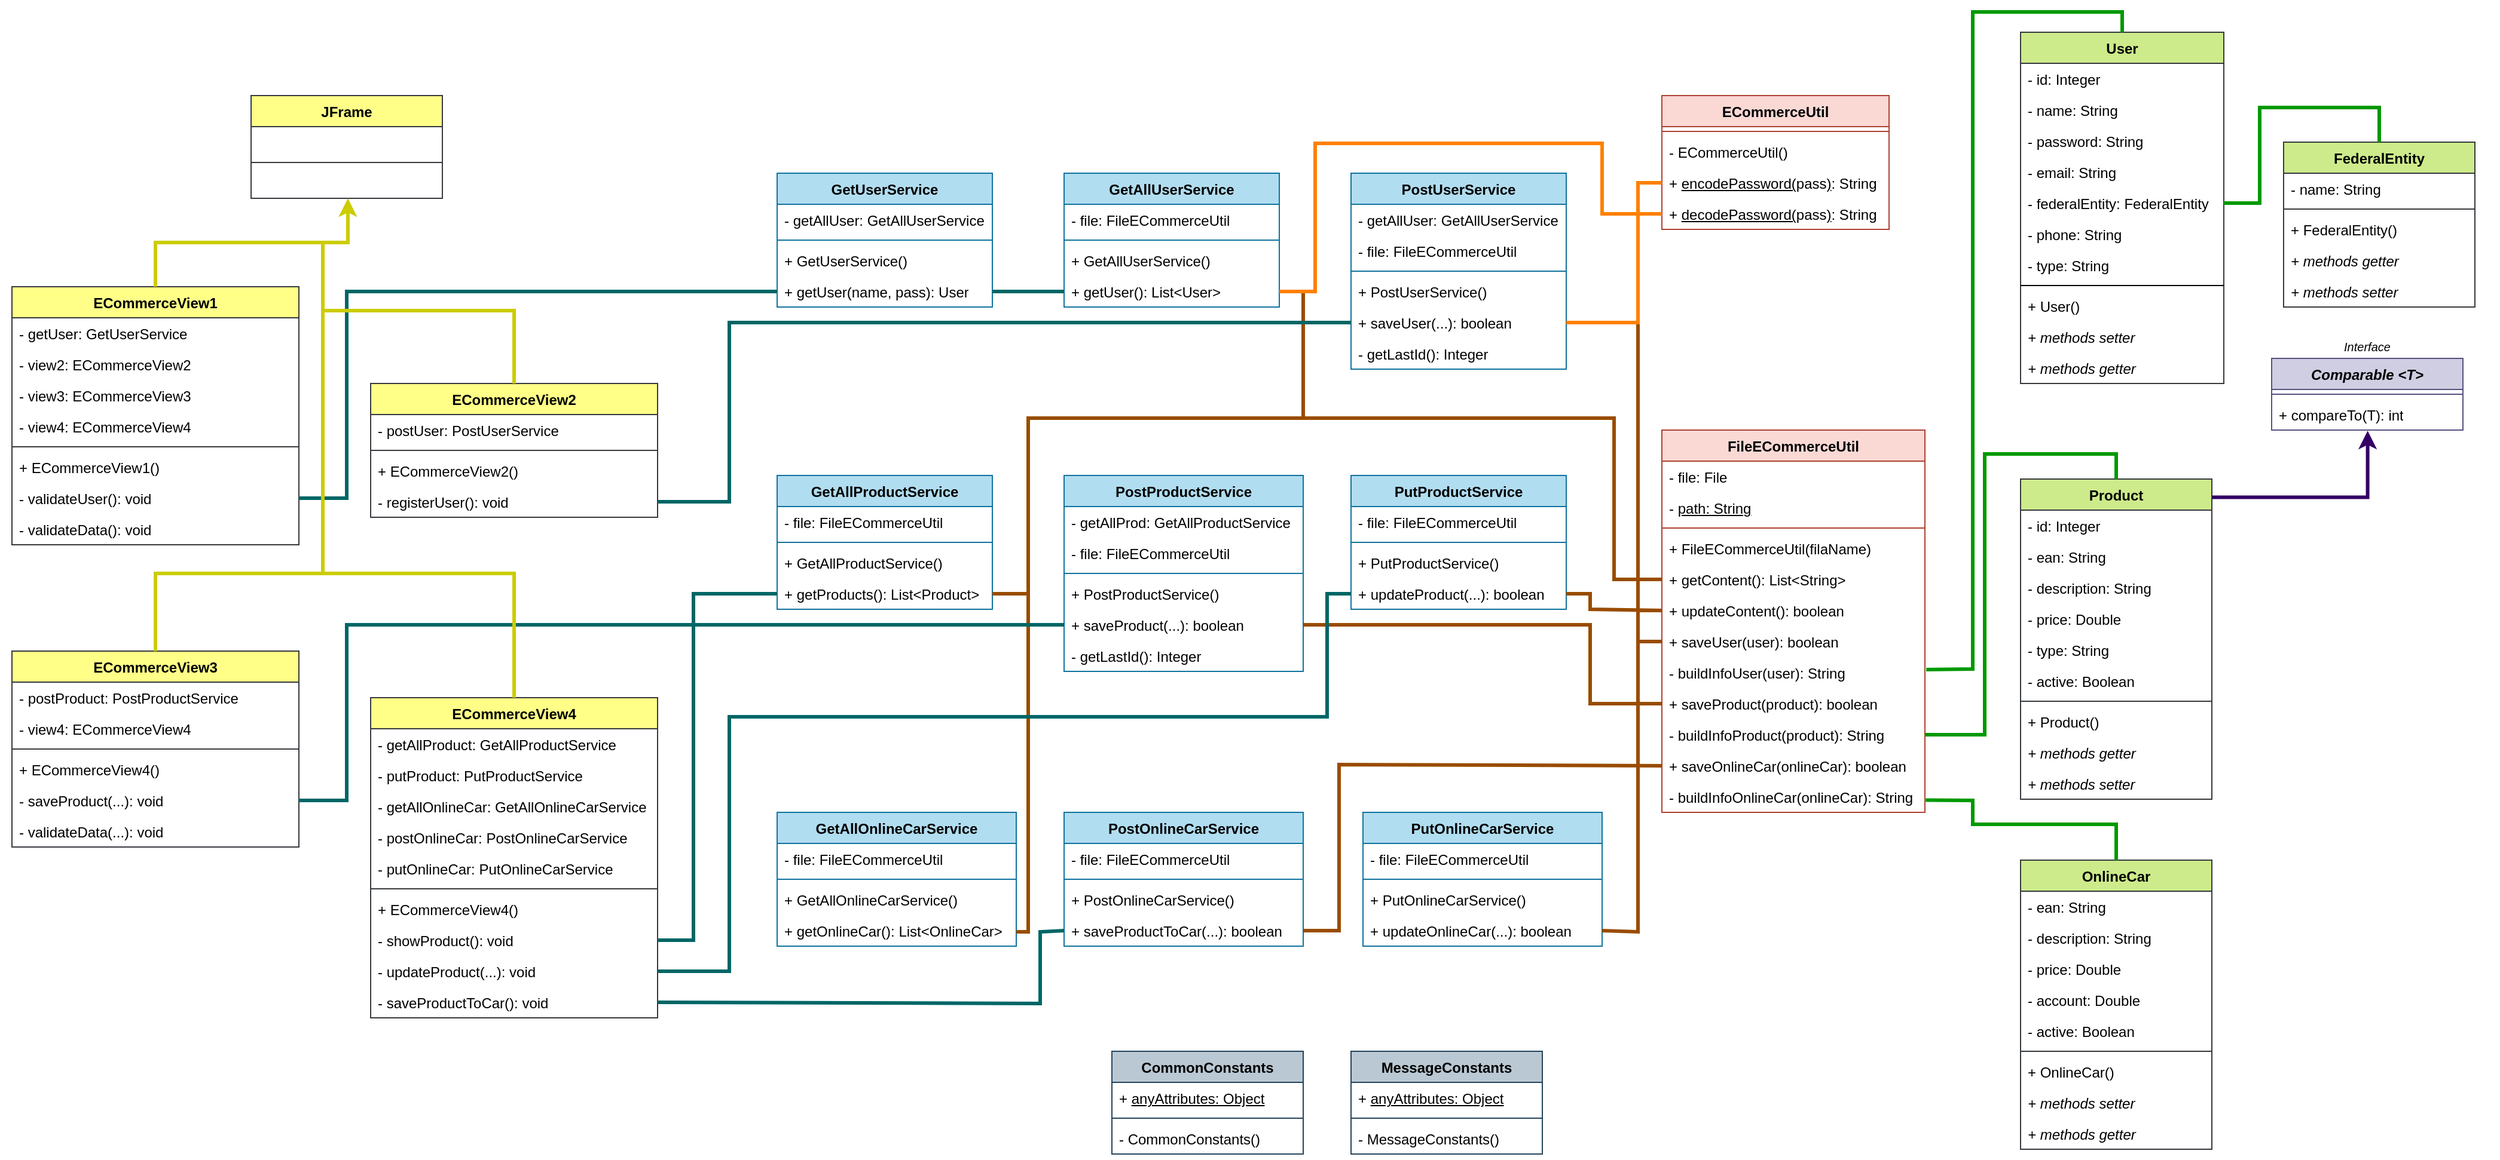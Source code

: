 <mxfile version="24.4.3" type="device">
  <diagram id="C5RBs43oDa-KdzZeNtuy" name="Page-1">
    <mxGraphModel dx="3860" dy="1148" grid="1" gridSize="10" guides="1" tooltips="1" connect="1" arrows="1" fold="1" page="1" pageScale="1" pageWidth="827" pageHeight="1169" math="0" shadow="0">
      <root>
        <mxCell id="WIyWlLk6GJQsqaUBKTNV-0" />
        <mxCell id="WIyWlLk6GJQsqaUBKTNV-1" parent="WIyWlLk6GJQsqaUBKTNV-0" />
        <mxCell id="ZUs33MrQMXa1_QXymPVm-233" value="" style="rounded=0;whiteSpace=wrap;html=1;strokeColor=none;" vertex="1" parent="WIyWlLk6GJQsqaUBKTNV-1">
          <mxGeometry x="-1610" y="40" width="2090" height="970" as="geometry" />
        </mxCell>
        <mxCell id="zkfFHV4jXpPFQw0GAbJ--0" value="User" style="swimlane;fontStyle=1;align=center;verticalAlign=top;childLayout=stackLayout;horizontal=1;startSize=26;horizontalStack=0;resizeParent=1;resizeLast=0;collapsible=1;marginBottom=0;rounded=0;shadow=0;strokeWidth=1;fillColor=#cdeb8b;strokeColor=#36393d;" parent="WIyWlLk6GJQsqaUBKTNV-1" vertex="1">
          <mxGeometry x="80" y="67" width="170" height="294" as="geometry">
            <mxRectangle x="230" y="140" width="160" height="26" as="alternateBounds" />
          </mxGeometry>
        </mxCell>
        <mxCell id="zkfFHV4jXpPFQw0GAbJ--1" value="- id: Integer" style="text;align=left;verticalAlign=top;spacingLeft=4;spacingRight=4;overflow=hidden;rotatable=0;points=[[0,0.5],[1,0.5]];portConstraint=eastwest;" parent="zkfFHV4jXpPFQw0GAbJ--0" vertex="1">
          <mxGeometry y="26" width="170" height="26" as="geometry" />
        </mxCell>
        <mxCell id="ZUs33MrQMXa1_QXymPVm-2" value="- name: String" style="text;align=left;verticalAlign=top;spacingLeft=4;spacingRight=4;overflow=hidden;rotatable=0;points=[[0,0.5],[1,0.5]];portConstraint=eastwest;" vertex="1" parent="zkfFHV4jXpPFQw0GAbJ--0">
          <mxGeometry y="52" width="170" height="26" as="geometry" />
        </mxCell>
        <mxCell id="ZUs33MrQMXa1_QXymPVm-3" value="- password: String" style="text;align=left;verticalAlign=top;spacingLeft=4;spacingRight=4;overflow=hidden;rotatable=0;points=[[0,0.5],[1,0.5]];portConstraint=eastwest;" vertex="1" parent="zkfFHV4jXpPFQw0GAbJ--0">
          <mxGeometry y="78" width="170" height="26" as="geometry" />
        </mxCell>
        <mxCell id="ZUs33MrQMXa1_QXymPVm-4" value="- email: String" style="text;align=left;verticalAlign=top;spacingLeft=4;spacingRight=4;overflow=hidden;rotatable=0;points=[[0,0.5],[1,0.5]];portConstraint=eastwest;" vertex="1" parent="zkfFHV4jXpPFQw0GAbJ--0">
          <mxGeometry y="104" width="170" height="26" as="geometry" />
        </mxCell>
        <mxCell id="ZUs33MrQMXa1_QXymPVm-1" value="- federalEntity: FederalEntity" style="text;align=left;verticalAlign=top;spacingLeft=4;spacingRight=4;overflow=hidden;rotatable=0;points=[[0,0.5],[1,0.5]];portConstraint=eastwest;" vertex="1" parent="zkfFHV4jXpPFQw0GAbJ--0">
          <mxGeometry y="130" width="170" height="26" as="geometry" />
        </mxCell>
        <mxCell id="zkfFHV4jXpPFQw0GAbJ--2" value="- phone: String" style="text;align=left;verticalAlign=top;spacingLeft=4;spacingRight=4;overflow=hidden;rotatable=0;points=[[0,0.5],[1,0.5]];portConstraint=eastwest;rounded=0;shadow=0;html=0;" parent="zkfFHV4jXpPFQw0GAbJ--0" vertex="1">
          <mxGeometry y="156" width="170" height="26" as="geometry" />
        </mxCell>
        <mxCell id="zkfFHV4jXpPFQw0GAbJ--3" value="- type: String" style="text;align=left;verticalAlign=top;spacingLeft=4;spacingRight=4;overflow=hidden;rotatable=0;points=[[0,0.5],[1,0.5]];portConstraint=eastwest;rounded=0;shadow=0;html=0;" parent="zkfFHV4jXpPFQw0GAbJ--0" vertex="1">
          <mxGeometry y="182" width="170" height="26" as="geometry" />
        </mxCell>
        <mxCell id="zkfFHV4jXpPFQw0GAbJ--4" value="" style="line;html=1;strokeWidth=1;align=left;verticalAlign=middle;spacingTop=-1;spacingLeft=3;spacingRight=3;rotatable=0;labelPosition=right;points=[];portConstraint=eastwest;" parent="zkfFHV4jXpPFQw0GAbJ--0" vertex="1">
          <mxGeometry y="208" width="170" height="8" as="geometry" />
        </mxCell>
        <mxCell id="ZUs33MrQMXa1_QXymPVm-5" value="+ User()" style="text;align=left;verticalAlign=top;spacingLeft=4;spacingRight=4;overflow=hidden;rotatable=0;points=[[0,0.5],[1,0.5]];portConstraint=eastwest;" vertex="1" parent="zkfFHV4jXpPFQw0GAbJ--0">
          <mxGeometry y="216" width="170" height="26" as="geometry" />
        </mxCell>
        <mxCell id="ZUs33MrQMXa1_QXymPVm-6" value="+ methods setter" style="text;align=left;verticalAlign=top;spacingLeft=4;spacingRight=4;overflow=hidden;rotatable=0;points=[[0,0.5],[1,0.5]];portConstraint=eastwest;fontStyle=2" vertex="1" parent="zkfFHV4jXpPFQw0GAbJ--0">
          <mxGeometry y="242" width="170" height="26" as="geometry" />
        </mxCell>
        <mxCell id="zkfFHV4jXpPFQw0GAbJ--5" value="+ methods getter" style="text;align=left;verticalAlign=top;spacingLeft=4;spacingRight=4;overflow=hidden;rotatable=0;points=[[0,0.5],[1,0.5]];portConstraint=eastwest;fontStyle=2" parent="zkfFHV4jXpPFQw0GAbJ--0" vertex="1">
          <mxGeometry y="268" width="170" height="26" as="geometry" />
        </mxCell>
        <mxCell id="ZUs33MrQMXa1_QXymPVm-7" value="FederalEntity" style="swimlane;fontStyle=1;align=center;verticalAlign=top;childLayout=stackLayout;horizontal=1;startSize=26;horizontalStack=0;resizeParent=1;resizeParentMax=0;resizeLast=0;collapsible=1;marginBottom=0;whiteSpace=wrap;html=1;fillColor=#cdeb8b;strokeColor=#36393d;" vertex="1" parent="WIyWlLk6GJQsqaUBKTNV-1">
          <mxGeometry x="300" y="159" width="160" height="138" as="geometry" />
        </mxCell>
        <mxCell id="ZUs33MrQMXa1_QXymPVm-8" value="- name: String" style="text;strokeColor=none;fillColor=none;align=left;verticalAlign=top;spacingLeft=4;spacingRight=4;overflow=hidden;rotatable=0;points=[[0,0.5],[1,0.5]];portConstraint=eastwest;whiteSpace=wrap;html=1;" vertex="1" parent="ZUs33MrQMXa1_QXymPVm-7">
          <mxGeometry y="26" width="160" height="26" as="geometry" />
        </mxCell>
        <mxCell id="ZUs33MrQMXa1_QXymPVm-9" value="" style="line;strokeWidth=1;fillColor=none;align=left;verticalAlign=middle;spacingTop=-1;spacingLeft=3;spacingRight=3;rotatable=0;labelPosition=right;points=[];portConstraint=eastwest;strokeColor=inherit;" vertex="1" parent="ZUs33MrQMXa1_QXymPVm-7">
          <mxGeometry y="52" width="160" height="8" as="geometry" />
        </mxCell>
        <mxCell id="ZUs33MrQMXa1_QXymPVm-10" value="+ FederalEntity()" style="text;strokeColor=none;fillColor=none;align=left;verticalAlign=top;spacingLeft=4;spacingRight=4;overflow=hidden;rotatable=0;points=[[0,0.5],[1,0.5]];portConstraint=eastwest;whiteSpace=wrap;html=1;" vertex="1" parent="ZUs33MrQMXa1_QXymPVm-7">
          <mxGeometry y="60" width="160" height="26" as="geometry" />
        </mxCell>
        <mxCell id="ZUs33MrQMXa1_QXymPVm-14" value="+ methods getter" style="text;align=left;verticalAlign=top;spacingLeft=4;spacingRight=4;overflow=hidden;rotatable=0;points=[[0,0.5],[1,0.5]];portConstraint=eastwest;fontStyle=2" vertex="1" parent="ZUs33MrQMXa1_QXymPVm-7">
          <mxGeometry y="86" width="160" height="26" as="geometry" />
        </mxCell>
        <mxCell id="ZUs33MrQMXa1_QXymPVm-13" value="+ methods setter" style="text;align=left;verticalAlign=top;spacingLeft=4;spacingRight=4;overflow=hidden;rotatable=0;points=[[0,0.5],[1,0.5]];portConstraint=eastwest;fontStyle=2" vertex="1" parent="ZUs33MrQMXa1_QXymPVm-7">
          <mxGeometry y="112" width="160" height="26" as="geometry" />
        </mxCell>
        <mxCell id="ZUs33MrQMXa1_QXymPVm-15" value="Product" style="swimlane;fontStyle=1;align=center;verticalAlign=top;childLayout=stackLayout;horizontal=1;startSize=26;horizontalStack=0;resizeParent=1;resizeParentMax=0;resizeLast=0;collapsible=1;marginBottom=0;whiteSpace=wrap;html=1;fillColor=#cdeb8b;strokeColor=#36393d;" vertex="1" parent="WIyWlLk6GJQsqaUBKTNV-1">
          <mxGeometry x="80" y="441" width="160" height="268" as="geometry" />
        </mxCell>
        <mxCell id="ZUs33MrQMXa1_QXymPVm-19" value="- id: Integer" style="text;align=left;verticalAlign=top;spacingLeft=4;spacingRight=4;overflow=hidden;rotatable=0;points=[[0,0.5],[1,0.5]];portConstraint=eastwest;" vertex="1" parent="ZUs33MrQMXa1_QXymPVm-15">
          <mxGeometry y="26" width="160" height="26" as="geometry" />
        </mxCell>
        <mxCell id="ZUs33MrQMXa1_QXymPVm-20" value="- ean: String" style="text;strokeColor=none;fillColor=none;align=left;verticalAlign=top;spacingLeft=4;spacingRight=4;overflow=hidden;rotatable=0;points=[[0,0.5],[1,0.5]];portConstraint=eastwest;whiteSpace=wrap;html=1;" vertex="1" parent="ZUs33MrQMXa1_QXymPVm-15">
          <mxGeometry y="52" width="160" height="26" as="geometry" />
        </mxCell>
        <mxCell id="ZUs33MrQMXa1_QXymPVm-21" value="- description: String" style="text;strokeColor=none;fillColor=none;align=left;verticalAlign=top;spacingLeft=4;spacingRight=4;overflow=hidden;rotatable=0;points=[[0,0.5],[1,0.5]];portConstraint=eastwest;whiteSpace=wrap;html=1;" vertex="1" parent="ZUs33MrQMXa1_QXymPVm-15">
          <mxGeometry y="78" width="160" height="26" as="geometry" />
        </mxCell>
        <mxCell id="ZUs33MrQMXa1_QXymPVm-22" value="- price: Double" style="text;strokeColor=none;fillColor=none;align=left;verticalAlign=top;spacingLeft=4;spacingRight=4;overflow=hidden;rotatable=0;points=[[0,0.5],[1,0.5]];portConstraint=eastwest;whiteSpace=wrap;html=1;" vertex="1" parent="ZUs33MrQMXa1_QXymPVm-15">
          <mxGeometry y="104" width="160" height="26" as="geometry" />
        </mxCell>
        <mxCell id="ZUs33MrQMXa1_QXymPVm-16" value="- type: String" style="text;strokeColor=none;fillColor=none;align=left;verticalAlign=top;spacingLeft=4;spacingRight=4;overflow=hidden;rotatable=0;points=[[0,0.5],[1,0.5]];portConstraint=eastwest;whiteSpace=wrap;html=1;" vertex="1" parent="ZUs33MrQMXa1_QXymPVm-15">
          <mxGeometry y="130" width="160" height="26" as="geometry" />
        </mxCell>
        <mxCell id="ZUs33MrQMXa1_QXymPVm-24" value="- active: Boolean" style="text;strokeColor=none;fillColor=none;align=left;verticalAlign=top;spacingLeft=4;spacingRight=4;overflow=hidden;rotatable=0;points=[[0,0.5],[1,0.5]];portConstraint=eastwest;whiteSpace=wrap;html=1;" vertex="1" parent="ZUs33MrQMXa1_QXymPVm-15">
          <mxGeometry y="156" width="160" height="26" as="geometry" />
        </mxCell>
        <mxCell id="ZUs33MrQMXa1_QXymPVm-17" value="" style="line;strokeWidth=1;fillColor=none;align=left;verticalAlign=middle;spacingTop=-1;spacingLeft=3;spacingRight=3;rotatable=0;labelPosition=right;points=[];portConstraint=eastwest;strokeColor=inherit;" vertex="1" parent="ZUs33MrQMXa1_QXymPVm-15">
          <mxGeometry y="182" width="160" height="8" as="geometry" />
        </mxCell>
        <mxCell id="ZUs33MrQMXa1_QXymPVm-18" value="+ Product()" style="text;strokeColor=none;fillColor=none;align=left;verticalAlign=top;spacingLeft=4;spacingRight=4;overflow=hidden;rotatable=0;points=[[0,0.5],[1,0.5]];portConstraint=eastwest;whiteSpace=wrap;html=1;" vertex="1" parent="ZUs33MrQMXa1_QXymPVm-15">
          <mxGeometry y="190" width="160" height="26" as="geometry" />
        </mxCell>
        <mxCell id="ZUs33MrQMXa1_QXymPVm-26" value="+ methods getter" style="text;align=left;verticalAlign=top;spacingLeft=4;spacingRight=4;overflow=hidden;rotatable=0;points=[[0,0.5],[1,0.5]];portConstraint=eastwest;fontStyle=2" vertex="1" parent="ZUs33MrQMXa1_QXymPVm-15">
          <mxGeometry y="216" width="160" height="26" as="geometry" />
        </mxCell>
        <mxCell id="ZUs33MrQMXa1_QXymPVm-25" value="+ methods setter" style="text;align=left;verticalAlign=top;spacingLeft=4;spacingRight=4;overflow=hidden;rotatable=0;points=[[0,0.5],[1,0.5]];portConstraint=eastwest;fontStyle=2" vertex="1" parent="ZUs33MrQMXa1_QXymPVm-15">
          <mxGeometry y="242" width="160" height="26" as="geometry" />
        </mxCell>
        <mxCell id="ZUs33MrQMXa1_QXymPVm-27" value="&lt;i&gt;Comparable &amp;lt;T&amp;gt;&lt;/i&gt;" style="swimlane;fontStyle=1;align=center;verticalAlign=top;childLayout=stackLayout;horizontal=1;startSize=26;horizontalStack=0;resizeParent=1;resizeParentMax=0;resizeLast=0;collapsible=1;marginBottom=0;whiteSpace=wrap;html=1;fillColor=#d0cee2;strokeColor=#56517e;" vertex="1" parent="WIyWlLk6GJQsqaUBKTNV-1">
          <mxGeometry x="290" y="340" width="160" height="60" as="geometry" />
        </mxCell>
        <mxCell id="ZUs33MrQMXa1_QXymPVm-29" value="" style="line;strokeWidth=1;fillColor=none;align=left;verticalAlign=middle;spacingTop=-1;spacingLeft=3;spacingRight=3;rotatable=0;labelPosition=right;points=[];portConstraint=eastwest;strokeColor=inherit;" vertex="1" parent="ZUs33MrQMXa1_QXymPVm-27">
          <mxGeometry y="26" width="160" height="8" as="geometry" />
        </mxCell>
        <mxCell id="ZUs33MrQMXa1_QXymPVm-30" value="+ compareTo(T): int" style="text;strokeColor=none;fillColor=none;align=left;verticalAlign=top;spacingLeft=4;spacingRight=4;overflow=hidden;rotatable=0;points=[[0,0.5],[1,0.5]];portConstraint=eastwest;whiteSpace=wrap;html=1;" vertex="1" parent="ZUs33MrQMXa1_QXymPVm-27">
          <mxGeometry y="34" width="160" height="26" as="geometry" />
        </mxCell>
        <mxCell id="ZUs33MrQMXa1_QXymPVm-35" value="&lt;i style=&quot;font-size: 10px;&quot;&gt;Interface&lt;/i&gt;" style="text;html=1;align=center;verticalAlign=middle;whiteSpace=wrap;rounded=0;fontSize=10;" vertex="1" parent="WIyWlLk6GJQsqaUBKTNV-1">
          <mxGeometry x="290" y="320" width="160" height="20" as="geometry" />
        </mxCell>
        <mxCell id="ZUs33MrQMXa1_QXymPVm-37" value="OnlineCar" style="swimlane;fontStyle=1;align=center;verticalAlign=top;childLayout=stackLayout;horizontal=1;startSize=26;horizontalStack=0;resizeParent=1;resizeParentMax=0;resizeLast=0;collapsible=1;marginBottom=0;whiteSpace=wrap;html=1;fillColor=#cdeb8b;strokeColor=#36393d;" vertex="1" parent="WIyWlLk6GJQsqaUBKTNV-1">
          <mxGeometry x="80" y="760" width="160" height="242" as="geometry" />
        </mxCell>
        <mxCell id="ZUs33MrQMXa1_QXymPVm-41" value="- ean: String" style="text;strokeColor=none;fillColor=none;align=left;verticalAlign=top;spacingLeft=4;spacingRight=4;overflow=hidden;rotatable=0;points=[[0,0.5],[1,0.5]];portConstraint=eastwest;whiteSpace=wrap;html=1;" vertex="1" parent="ZUs33MrQMXa1_QXymPVm-37">
          <mxGeometry y="26" width="160" height="26" as="geometry" />
        </mxCell>
        <mxCell id="ZUs33MrQMXa1_QXymPVm-42" value="- description: String" style="text;strokeColor=none;fillColor=none;align=left;verticalAlign=top;spacingLeft=4;spacingRight=4;overflow=hidden;rotatable=0;points=[[0,0.5],[1,0.5]];portConstraint=eastwest;whiteSpace=wrap;html=1;" vertex="1" parent="ZUs33MrQMXa1_QXymPVm-37">
          <mxGeometry y="52" width="160" height="26" as="geometry" />
        </mxCell>
        <mxCell id="ZUs33MrQMXa1_QXymPVm-43" value="- price: Double" style="text;strokeColor=none;fillColor=none;align=left;verticalAlign=top;spacingLeft=4;spacingRight=4;overflow=hidden;rotatable=0;points=[[0,0.5],[1,0.5]];portConstraint=eastwest;whiteSpace=wrap;html=1;" vertex="1" parent="ZUs33MrQMXa1_QXymPVm-37">
          <mxGeometry y="78" width="160" height="26" as="geometry" />
        </mxCell>
        <mxCell id="ZUs33MrQMXa1_QXymPVm-44" value="- account: Double" style="text;strokeColor=none;fillColor=none;align=left;verticalAlign=top;spacingLeft=4;spacingRight=4;overflow=hidden;rotatable=0;points=[[0,0.5],[1,0.5]];portConstraint=eastwest;whiteSpace=wrap;html=1;" vertex="1" parent="ZUs33MrQMXa1_QXymPVm-37">
          <mxGeometry y="104" width="160" height="26" as="geometry" />
        </mxCell>
        <mxCell id="ZUs33MrQMXa1_QXymPVm-45" value="- active: Boolean" style="text;strokeColor=none;fillColor=none;align=left;verticalAlign=top;spacingLeft=4;spacingRight=4;overflow=hidden;rotatable=0;points=[[0,0.5],[1,0.5]];portConstraint=eastwest;whiteSpace=wrap;html=1;" vertex="1" parent="ZUs33MrQMXa1_QXymPVm-37">
          <mxGeometry y="130" width="160" height="26" as="geometry" />
        </mxCell>
        <mxCell id="ZUs33MrQMXa1_QXymPVm-39" value="" style="line;strokeWidth=1;fillColor=none;align=left;verticalAlign=middle;spacingTop=-1;spacingLeft=3;spacingRight=3;rotatable=0;labelPosition=right;points=[];portConstraint=eastwest;strokeColor=inherit;" vertex="1" parent="ZUs33MrQMXa1_QXymPVm-37">
          <mxGeometry y="156" width="160" height="8" as="geometry" />
        </mxCell>
        <mxCell id="ZUs33MrQMXa1_QXymPVm-46" value="+ OnlineCar()" style="text;strokeColor=none;fillColor=none;align=left;verticalAlign=top;spacingLeft=4;spacingRight=4;overflow=hidden;rotatable=0;points=[[0,0.5],[1,0.5]];portConstraint=eastwest;whiteSpace=wrap;html=1;" vertex="1" parent="ZUs33MrQMXa1_QXymPVm-37">
          <mxGeometry y="164" width="160" height="26" as="geometry" />
        </mxCell>
        <mxCell id="ZUs33MrQMXa1_QXymPVm-48" value="+ methods setter" style="text;align=left;verticalAlign=top;spacingLeft=4;spacingRight=4;overflow=hidden;rotatable=0;points=[[0,0.5],[1,0.5]];portConstraint=eastwest;fontStyle=2" vertex="1" parent="ZUs33MrQMXa1_QXymPVm-37">
          <mxGeometry y="190" width="160" height="26" as="geometry" />
        </mxCell>
        <mxCell id="ZUs33MrQMXa1_QXymPVm-47" value="+ methods getter" style="text;align=left;verticalAlign=top;spacingLeft=4;spacingRight=4;overflow=hidden;rotatable=0;points=[[0,0.5],[1,0.5]];portConstraint=eastwest;fontStyle=2" vertex="1" parent="ZUs33MrQMXa1_QXymPVm-37">
          <mxGeometry y="216" width="160" height="26" as="geometry" />
        </mxCell>
        <mxCell id="ZUs33MrQMXa1_QXymPVm-49" value="ECommerceView1" style="swimlane;fontStyle=1;align=center;verticalAlign=top;childLayout=stackLayout;horizontal=1;startSize=26;horizontalStack=0;resizeParent=1;resizeParentMax=0;resizeLast=0;collapsible=1;marginBottom=0;whiteSpace=wrap;html=1;fillColor=#ffff88;strokeColor=#36393d;" vertex="1" parent="WIyWlLk6GJQsqaUBKTNV-1">
          <mxGeometry x="-1600" y="280" width="240" height="216" as="geometry" />
        </mxCell>
        <mxCell id="ZUs33MrQMXa1_QXymPVm-50" value="- getUser: GetUserService" style="text;strokeColor=none;fillColor=none;align=left;verticalAlign=top;spacingLeft=4;spacingRight=4;overflow=hidden;rotatable=0;points=[[0,0.5],[1,0.5]];portConstraint=eastwest;whiteSpace=wrap;html=1;" vertex="1" parent="ZUs33MrQMXa1_QXymPVm-49">
          <mxGeometry y="26" width="240" height="26" as="geometry" />
        </mxCell>
        <mxCell id="ZUs33MrQMXa1_QXymPVm-192" value="- view2: ECommerceView2" style="text;strokeColor=none;fillColor=none;align=left;verticalAlign=top;spacingLeft=4;spacingRight=4;overflow=hidden;rotatable=0;points=[[0,0.5],[1,0.5]];portConstraint=eastwest;whiteSpace=wrap;html=1;" vertex="1" parent="ZUs33MrQMXa1_QXymPVm-49">
          <mxGeometry y="52" width="240" height="26" as="geometry" />
        </mxCell>
        <mxCell id="ZUs33MrQMXa1_QXymPVm-193" value="- view3: ECommerceView3" style="text;strokeColor=none;fillColor=none;align=left;verticalAlign=top;spacingLeft=4;spacingRight=4;overflow=hidden;rotatable=0;points=[[0,0.5],[1,0.5]];portConstraint=eastwest;whiteSpace=wrap;html=1;" vertex="1" parent="ZUs33MrQMXa1_QXymPVm-49">
          <mxGeometry y="78" width="240" height="26" as="geometry" />
        </mxCell>
        <mxCell id="ZUs33MrQMXa1_QXymPVm-191" value="- view4: ECommerceView4" style="text;strokeColor=none;fillColor=none;align=left;verticalAlign=top;spacingLeft=4;spacingRight=4;overflow=hidden;rotatable=0;points=[[0,0.5],[1,0.5]];portConstraint=eastwest;whiteSpace=wrap;html=1;" vertex="1" parent="ZUs33MrQMXa1_QXymPVm-49">
          <mxGeometry y="104" width="240" height="26" as="geometry" />
        </mxCell>
        <mxCell id="ZUs33MrQMXa1_QXymPVm-51" value="" style="line;strokeWidth=1;fillColor=none;align=left;verticalAlign=middle;spacingTop=-1;spacingLeft=3;spacingRight=3;rotatable=0;labelPosition=right;points=[];portConstraint=eastwest;strokeColor=inherit;" vertex="1" parent="ZUs33MrQMXa1_QXymPVm-49">
          <mxGeometry y="130" width="240" height="8" as="geometry" />
        </mxCell>
        <mxCell id="ZUs33MrQMXa1_QXymPVm-194" value="+ ECommerceView1()" style="text;strokeColor=none;fillColor=none;align=left;verticalAlign=top;spacingLeft=4;spacingRight=4;overflow=hidden;rotatable=0;points=[[0,0.5],[1,0.5]];portConstraint=eastwest;whiteSpace=wrap;html=1;" vertex="1" parent="ZUs33MrQMXa1_QXymPVm-49">
          <mxGeometry y="138" width="240" height="26" as="geometry" />
        </mxCell>
        <mxCell id="ZUs33MrQMXa1_QXymPVm-52" value="- validateUser(): void" style="text;strokeColor=none;fillColor=none;align=left;verticalAlign=top;spacingLeft=4;spacingRight=4;overflow=hidden;rotatable=0;points=[[0,0.5],[1,0.5]];portConstraint=eastwest;whiteSpace=wrap;html=1;" vertex="1" parent="ZUs33MrQMXa1_QXymPVm-49">
          <mxGeometry y="164" width="240" height="26" as="geometry" />
        </mxCell>
        <mxCell id="ZUs33MrQMXa1_QXymPVm-195" value="- validateData(): void" style="text;strokeColor=none;fillColor=none;align=left;verticalAlign=top;spacingLeft=4;spacingRight=4;overflow=hidden;rotatable=0;points=[[0,0.5],[1,0.5]];portConstraint=eastwest;whiteSpace=wrap;html=1;" vertex="1" parent="ZUs33MrQMXa1_QXymPVm-49">
          <mxGeometry y="190" width="240" height="26" as="geometry" />
        </mxCell>
        <mxCell id="ZUs33MrQMXa1_QXymPVm-77" value="ECommerceView2" style="swimlane;fontStyle=1;align=center;verticalAlign=top;childLayout=stackLayout;horizontal=1;startSize=26;horizontalStack=0;resizeParent=1;resizeParentMax=0;resizeLast=0;collapsible=1;marginBottom=0;whiteSpace=wrap;html=1;fillColor=#ffff88;strokeColor=#36393d;" vertex="1" parent="WIyWlLk6GJQsqaUBKTNV-1">
          <mxGeometry x="-1300" y="361" width="240" height="112" as="geometry" />
        </mxCell>
        <mxCell id="ZUs33MrQMXa1_QXymPVm-78" value="- postUser: PostUserService" style="text;strokeColor=none;fillColor=none;align=left;verticalAlign=top;spacingLeft=4;spacingRight=4;overflow=hidden;rotatable=0;points=[[0,0.5],[1,0.5]];portConstraint=eastwest;whiteSpace=wrap;html=1;" vertex="1" parent="ZUs33MrQMXa1_QXymPVm-77">
          <mxGeometry y="26" width="240" height="26" as="geometry" />
        </mxCell>
        <mxCell id="ZUs33MrQMXa1_QXymPVm-79" value="" style="line;strokeWidth=1;fillColor=none;align=left;verticalAlign=middle;spacingTop=-1;spacingLeft=3;spacingRight=3;rotatable=0;labelPosition=right;points=[];portConstraint=eastwest;strokeColor=inherit;" vertex="1" parent="ZUs33MrQMXa1_QXymPVm-77">
          <mxGeometry y="52" width="240" height="8" as="geometry" />
        </mxCell>
        <mxCell id="ZUs33MrQMXa1_QXymPVm-190" value="+ ECommerceView2()" style="text;strokeColor=none;fillColor=none;align=left;verticalAlign=top;spacingLeft=4;spacingRight=4;overflow=hidden;rotatable=0;points=[[0,0.5],[1,0.5]];portConstraint=eastwest;whiteSpace=wrap;html=1;" vertex="1" parent="ZUs33MrQMXa1_QXymPVm-77">
          <mxGeometry y="60" width="240" height="26" as="geometry" />
        </mxCell>
        <mxCell id="ZUs33MrQMXa1_QXymPVm-80" value="- registerUser(): void" style="text;strokeColor=none;fillColor=none;align=left;verticalAlign=top;spacingLeft=4;spacingRight=4;overflow=hidden;rotatable=0;points=[[0,0.5],[1,0.5]];portConstraint=eastwest;whiteSpace=wrap;html=1;" vertex="1" parent="ZUs33MrQMXa1_QXymPVm-77">
          <mxGeometry y="86" width="240" height="26" as="geometry" />
        </mxCell>
        <mxCell id="ZUs33MrQMXa1_QXymPVm-81" value="ECommerceView3" style="swimlane;fontStyle=1;align=center;verticalAlign=top;childLayout=stackLayout;horizontal=1;startSize=26;horizontalStack=0;resizeParent=1;resizeParentMax=0;resizeLast=0;collapsible=1;marginBottom=0;whiteSpace=wrap;html=1;fillColor=#ffff88;strokeColor=#36393d;" vertex="1" parent="WIyWlLk6GJQsqaUBKTNV-1">
          <mxGeometry x="-1600" y="585" width="240" height="164" as="geometry" />
        </mxCell>
        <mxCell id="ZUs33MrQMXa1_QXymPVm-82" value="- postProduct: PostProductService" style="text;strokeColor=none;fillColor=none;align=left;verticalAlign=top;spacingLeft=4;spacingRight=4;overflow=hidden;rotatable=0;points=[[0,0.5],[1,0.5]];portConstraint=eastwest;whiteSpace=wrap;html=1;" vertex="1" parent="ZUs33MrQMXa1_QXymPVm-81">
          <mxGeometry y="26" width="240" height="26" as="geometry" />
        </mxCell>
        <mxCell id="ZUs33MrQMXa1_QXymPVm-187" value="- view4: ECommerceView4" style="text;strokeColor=none;fillColor=none;align=left;verticalAlign=top;spacingLeft=4;spacingRight=4;overflow=hidden;rotatable=0;points=[[0,0.5],[1,0.5]];portConstraint=eastwest;whiteSpace=wrap;html=1;" vertex="1" parent="ZUs33MrQMXa1_QXymPVm-81">
          <mxGeometry y="52" width="240" height="26" as="geometry" />
        </mxCell>
        <mxCell id="ZUs33MrQMXa1_QXymPVm-83" value="" style="line;strokeWidth=1;fillColor=none;align=left;verticalAlign=middle;spacingTop=-1;spacingLeft=3;spacingRight=3;rotatable=0;labelPosition=right;points=[];portConstraint=eastwest;strokeColor=inherit;" vertex="1" parent="ZUs33MrQMXa1_QXymPVm-81">
          <mxGeometry y="78" width="240" height="8" as="geometry" />
        </mxCell>
        <mxCell id="ZUs33MrQMXa1_QXymPVm-189" value="+ ECommerceView4()" style="text;strokeColor=none;fillColor=none;align=left;verticalAlign=top;spacingLeft=4;spacingRight=4;overflow=hidden;rotatable=0;points=[[0,0.5],[1,0.5]];portConstraint=eastwest;whiteSpace=wrap;html=1;" vertex="1" parent="ZUs33MrQMXa1_QXymPVm-81">
          <mxGeometry y="86" width="240" height="26" as="geometry" />
        </mxCell>
        <mxCell id="ZUs33MrQMXa1_QXymPVm-84" value="- saveProduct(...): void" style="text;strokeColor=none;fillColor=none;align=left;verticalAlign=top;spacingLeft=4;spacingRight=4;overflow=hidden;rotatable=0;points=[[0,0.5],[1,0.5]];portConstraint=eastwest;whiteSpace=wrap;html=1;" vertex="1" parent="ZUs33MrQMXa1_QXymPVm-81">
          <mxGeometry y="112" width="240" height="26" as="geometry" />
        </mxCell>
        <mxCell id="ZUs33MrQMXa1_QXymPVm-188" value="- validateData(...): void" style="text;strokeColor=none;fillColor=none;align=left;verticalAlign=top;spacingLeft=4;spacingRight=4;overflow=hidden;rotatable=0;points=[[0,0.5],[1,0.5]];portConstraint=eastwest;whiteSpace=wrap;html=1;" vertex="1" parent="ZUs33MrQMXa1_QXymPVm-81">
          <mxGeometry y="138" width="240" height="26" as="geometry" />
        </mxCell>
        <mxCell id="ZUs33MrQMXa1_QXymPVm-85" value="ECommerceView4" style="swimlane;fontStyle=1;align=center;verticalAlign=top;childLayout=stackLayout;horizontal=1;startSize=26;horizontalStack=0;resizeParent=1;resizeParentMax=0;resizeLast=0;collapsible=1;marginBottom=0;whiteSpace=wrap;html=1;fillColor=#ffff88;strokeColor=#36393d;" vertex="1" parent="WIyWlLk6GJQsqaUBKTNV-1">
          <mxGeometry x="-1300" y="624" width="240" height="268" as="geometry" />
        </mxCell>
        <mxCell id="ZUs33MrQMXa1_QXymPVm-86" value="- getAllProduct: GetAllProductService" style="text;strokeColor=none;fillColor=none;align=left;verticalAlign=top;spacingLeft=4;spacingRight=4;overflow=hidden;rotatable=0;points=[[0,0.5],[1,0.5]];portConstraint=eastwest;whiteSpace=wrap;html=1;" vertex="1" parent="ZUs33MrQMXa1_QXymPVm-85">
          <mxGeometry y="26" width="240" height="26" as="geometry" />
        </mxCell>
        <mxCell id="ZUs33MrQMXa1_QXymPVm-180" value="- putProduct: PutProductService" style="text;strokeColor=none;fillColor=none;align=left;verticalAlign=top;spacingLeft=4;spacingRight=4;overflow=hidden;rotatable=0;points=[[0,0.5],[1,0.5]];portConstraint=eastwest;whiteSpace=wrap;html=1;" vertex="1" parent="ZUs33MrQMXa1_QXymPVm-85">
          <mxGeometry y="52" width="240" height="26" as="geometry" />
        </mxCell>
        <mxCell id="ZUs33MrQMXa1_QXymPVm-183" value="- getAllOnlineCar: GetAllOnlineCarService" style="text;strokeColor=none;fillColor=none;align=left;verticalAlign=top;spacingLeft=4;spacingRight=4;overflow=hidden;rotatable=0;points=[[0,0.5],[1,0.5]];portConstraint=eastwest;whiteSpace=wrap;html=1;" vertex="1" parent="ZUs33MrQMXa1_QXymPVm-85">
          <mxGeometry y="78" width="240" height="26" as="geometry" />
        </mxCell>
        <mxCell id="ZUs33MrQMXa1_QXymPVm-182" value="- postOnlineCar: PostOnlineCarService" style="text;strokeColor=none;fillColor=none;align=left;verticalAlign=top;spacingLeft=4;spacingRight=4;overflow=hidden;rotatable=0;points=[[0,0.5],[1,0.5]];portConstraint=eastwest;whiteSpace=wrap;html=1;" vertex="1" parent="ZUs33MrQMXa1_QXymPVm-85">
          <mxGeometry y="104" width="240" height="26" as="geometry" />
        </mxCell>
        <mxCell id="ZUs33MrQMXa1_QXymPVm-181" value="- putOnlineCar: PutOnlineCarService" style="text;strokeColor=none;fillColor=none;align=left;verticalAlign=top;spacingLeft=4;spacingRight=4;overflow=hidden;rotatable=0;points=[[0,0.5],[1,0.5]];portConstraint=eastwest;whiteSpace=wrap;html=1;" vertex="1" parent="ZUs33MrQMXa1_QXymPVm-85">
          <mxGeometry y="130" width="240" height="26" as="geometry" />
        </mxCell>
        <mxCell id="ZUs33MrQMXa1_QXymPVm-87" value="" style="line;strokeWidth=1;fillColor=none;align=left;verticalAlign=middle;spacingTop=-1;spacingLeft=3;spacingRight=3;rotatable=0;labelPosition=right;points=[];portConstraint=eastwest;strokeColor=inherit;" vertex="1" parent="ZUs33MrQMXa1_QXymPVm-85">
          <mxGeometry y="156" width="240" height="8" as="geometry" />
        </mxCell>
        <mxCell id="ZUs33MrQMXa1_QXymPVm-88" value="+ ECommerceView4()" style="text;strokeColor=none;fillColor=none;align=left;verticalAlign=top;spacingLeft=4;spacingRight=4;overflow=hidden;rotatable=0;points=[[0,0.5],[1,0.5]];portConstraint=eastwest;whiteSpace=wrap;html=1;" vertex="1" parent="ZUs33MrQMXa1_QXymPVm-85">
          <mxGeometry y="164" width="240" height="26" as="geometry" />
        </mxCell>
        <mxCell id="ZUs33MrQMXa1_QXymPVm-185" value="- showProduct(): void" style="text;strokeColor=none;fillColor=none;align=left;verticalAlign=top;spacingLeft=4;spacingRight=4;overflow=hidden;rotatable=0;points=[[0,0.5],[1,0.5]];portConstraint=eastwest;whiteSpace=wrap;html=1;" vertex="1" parent="ZUs33MrQMXa1_QXymPVm-85">
          <mxGeometry y="190" width="240" height="26" as="geometry" />
        </mxCell>
        <mxCell id="ZUs33MrQMXa1_QXymPVm-186" value="- updateProduct(...): void" style="text;strokeColor=none;fillColor=none;align=left;verticalAlign=top;spacingLeft=4;spacingRight=4;overflow=hidden;rotatable=0;points=[[0,0.5],[1,0.5]];portConstraint=eastwest;whiteSpace=wrap;html=1;" vertex="1" parent="ZUs33MrQMXa1_QXymPVm-85">
          <mxGeometry y="216" width="240" height="26" as="geometry" />
        </mxCell>
        <mxCell id="ZUs33MrQMXa1_QXymPVm-184" value="- saveProductToCar(): void" style="text;strokeColor=none;fillColor=none;align=left;verticalAlign=top;spacingLeft=4;spacingRight=4;overflow=hidden;rotatable=0;points=[[0,0.5],[1,0.5]];portConstraint=eastwest;whiteSpace=wrap;html=1;" vertex="1" parent="ZUs33MrQMXa1_QXymPVm-85">
          <mxGeometry y="242" width="240" height="26" as="geometry" />
        </mxCell>
        <mxCell id="ZUs33MrQMXa1_QXymPVm-89" value="JFrame" style="swimlane;fontStyle=1;align=center;verticalAlign=top;childLayout=stackLayout;horizontal=1;startSize=26;horizontalStack=0;resizeParent=1;resizeParentMax=0;resizeLast=0;collapsible=1;marginBottom=0;whiteSpace=wrap;html=1;fillColor=#ffff88;strokeColor=#36393d;" vertex="1" parent="WIyWlLk6GJQsqaUBKTNV-1">
          <mxGeometry x="-1400" y="120" width="160" height="86" as="geometry" />
        </mxCell>
        <mxCell id="ZUs33MrQMXa1_QXymPVm-90" value="&amp;nbsp;" style="text;strokeColor=none;fillColor=none;align=left;verticalAlign=top;spacingLeft=4;spacingRight=4;overflow=hidden;rotatable=0;points=[[0,0.5],[1,0.5]];portConstraint=eastwest;whiteSpace=wrap;html=1;" vertex="1" parent="ZUs33MrQMXa1_QXymPVm-89">
          <mxGeometry y="26" width="160" height="26" as="geometry" />
        </mxCell>
        <mxCell id="ZUs33MrQMXa1_QXymPVm-91" value="" style="line;strokeWidth=1;fillColor=none;align=left;verticalAlign=middle;spacingTop=-1;spacingLeft=3;spacingRight=3;rotatable=0;labelPosition=right;points=[];portConstraint=eastwest;strokeColor=inherit;" vertex="1" parent="ZUs33MrQMXa1_QXymPVm-89">
          <mxGeometry y="52" width="160" height="8" as="geometry" />
        </mxCell>
        <mxCell id="ZUs33MrQMXa1_QXymPVm-92" value="&amp;nbsp;" style="text;strokeColor=none;fillColor=none;align=left;verticalAlign=top;spacingLeft=4;spacingRight=4;overflow=hidden;rotatable=0;points=[[0,0.5],[1,0.5]];portConstraint=eastwest;whiteSpace=wrap;html=1;" vertex="1" parent="ZUs33MrQMXa1_QXymPVm-89">
          <mxGeometry y="60" width="160" height="26" as="geometry" />
        </mxCell>
        <mxCell id="ZUs33MrQMXa1_QXymPVm-93" value="GetAllUserService" style="swimlane;fontStyle=1;align=center;verticalAlign=top;childLayout=stackLayout;horizontal=1;startSize=26;horizontalStack=0;resizeParent=1;resizeParentMax=0;resizeLast=0;collapsible=1;marginBottom=0;whiteSpace=wrap;html=1;fillColor=#b1ddf0;strokeColor=#10739e;" vertex="1" parent="WIyWlLk6GJQsqaUBKTNV-1">
          <mxGeometry x="-720" y="185" width="180" height="112" as="geometry" />
        </mxCell>
        <mxCell id="ZUs33MrQMXa1_QXymPVm-94" value="- file: FileECommerceUtil" style="text;strokeColor=none;fillColor=none;align=left;verticalAlign=top;spacingLeft=4;spacingRight=4;overflow=hidden;rotatable=0;points=[[0,0.5],[1,0.5]];portConstraint=eastwest;whiteSpace=wrap;html=1;" vertex="1" parent="ZUs33MrQMXa1_QXymPVm-93">
          <mxGeometry y="26" width="180" height="26" as="geometry" />
        </mxCell>
        <mxCell id="ZUs33MrQMXa1_QXymPVm-95" value="" style="line;strokeWidth=1;fillColor=none;align=left;verticalAlign=middle;spacingTop=-1;spacingLeft=3;spacingRight=3;rotatable=0;labelPosition=right;points=[];portConstraint=eastwest;strokeColor=inherit;" vertex="1" parent="ZUs33MrQMXa1_QXymPVm-93">
          <mxGeometry y="52" width="180" height="8" as="geometry" />
        </mxCell>
        <mxCell id="ZUs33MrQMXa1_QXymPVm-96" value="+ GetAllUserService()" style="text;strokeColor=none;fillColor=none;align=left;verticalAlign=top;spacingLeft=4;spacingRight=4;overflow=hidden;rotatable=0;points=[[0,0.5],[1,0.5]];portConstraint=eastwest;whiteSpace=wrap;html=1;" vertex="1" parent="ZUs33MrQMXa1_QXymPVm-93">
          <mxGeometry y="60" width="180" height="26" as="geometry" />
        </mxCell>
        <mxCell id="ZUs33MrQMXa1_QXymPVm-129" value="+ getUser(): List&amp;lt;User&amp;gt;" style="text;strokeColor=none;fillColor=none;align=left;verticalAlign=top;spacingLeft=4;spacingRight=4;overflow=hidden;rotatable=0;points=[[0,0.5],[1,0.5]];portConstraint=eastwest;whiteSpace=wrap;html=1;" vertex="1" parent="ZUs33MrQMXa1_QXymPVm-93">
          <mxGeometry y="86" width="180" height="26" as="geometry" />
        </mxCell>
        <mxCell id="ZUs33MrQMXa1_QXymPVm-97" value="PostUserService" style="swimlane;fontStyle=1;align=center;verticalAlign=top;childLayout=stackLayout;horizontal=1;startSize=26;horizontalStack=0;resizeParent=1;resizeParentMax=0;resizeLast=0;collapsible=1;marginBottom=0;whiteSpace=wrap;html=1;fillColor=#b1ddf0;strokeColor=#10739e;" vertex="1" parent="WIyWlLk6GJQsqaUBKTNV-1">
          <mxGeometry x="-480" y="185" width="180" height="164" as="geometry" />
        </mxCell>
        <mxCell id="ZUs33MrQMXa1_QXymPVm-131" value="- getAllUser: GetAllUserService" style="text;strokeColor=none;fillColor=none;align=left;verticalAlign=top;spacingLeft=4;spacingRight=4;overflow=hidden;rotatable=0;points=[[0,0.5],[1,0.5]];portConstraint=eastwest;whiteSpace=wrap;html=1;" vertex="1" parent="ZUs33MrQMXa1_QXymPVm-97">
          <mxGeometry y="26" width="180" height="26" as="geometry" />
        </mxCell>
        <mxCell id="ZUs33MrQMXa1_QXymPVm-132" value="- file: FileECommerceUtil" style="text;strokeColor=none;fillColor=none;align=left;verticalAlign=top;spacingLeft=4;spacingRight=4;overflow=hidden;rotatable=0;points=[[0,0.5],[1,0.5]];portConstraint=eastwest;whiteSpace=wrap;html=1;" vertex="1" parent="ZUs33MrQMXa1_QXymPVm-97">
          <mxGeometry y="52" width="180" height="26" as="geometry" />
        </mxCell>
        <mxCell id="ZUs33MrQMXa1_QXymPVm-99" value="" style="line;strokeWidth=1;fillColor=none;align=left;verticalAlign=middle;spacingTop=-1;spacingLeft=3;spacingRight=3;rotatable=0;labelPosition=right;points=[];portConstraint=eastwest;strokeColor=inherit;" vertex="1" parent="ZUs33MrQMXa1_QXymPVm-97">
          <mxGeometry y="78" width="180" height="8" as="geometry" />
        </mxCell>
        <mxCell id="ZUs33MrQMXa1_QXymPVm-100" value="+ PostUserService()" style="text;strokeColor=none;fillColor=none;align=left;verticalAlign=top;spacingLeft=4;spacingRight=4;overflow=hidden;rotatable=0;points=[[0,0.5],[1,0.5]];portConstraint=eastwest;whiteSpace=wrap;html=1;" vertex="1" parent="ZUs33MrQMXa1_QXymPVm-97">
          <mxGeometry y="86" width="180" height="26" as="geometry" />
        </mxCell>
        <mxCell id="ZUs33MrQMXa1_QXymPVm-134" value="+ saveUser(...): boolean" style="text;strokeColor=none;fillColor=none;align=left;verticalAlign=top;spacingLeft=4;spacingRight=4;overflow=hidden;rotatable=0;points=[[0,0.5],[1,0.5]];portConstraint=eastwest;whiteSpace=wrap;html=1;" vertex="1" parent="ZUs33MrQMXa1_QXymPVm-97">
          <mxGeometry y="112" width="180" height="26" as="geometry" />
        </mxCell>
        <mxCell id="ZUs33MrQMXa1_QXymPVm-133" value="- getLastId(): Integer" style="text;strokeColor=none;fillColor=none;align=left;verticalAlign=top;spacingLeft=4;spacingRight=4;overflow=hidden;rotatable=0;points=[[0,0.5],[1,0.5]];portConstraint=eastwest;whiteSpace=wrap;html=1;" vertex="1" parent="ZUs33MrQMXa1_QXymPVm-97">
          <mxGeometry y="138" width="180" height="26" as="geometry" />
        </mxCell>
        <mxCell id="ZUs33MrQMXa1_QXymPVm-101" value="GetUserService" style="swimlane;fontStyle=1;align=center;verticalAlign=top;childLayout=stackLayout;horizontal=1;startSize=26;horizontalStack=0;resizeParent=1;resizeParentMax=0;resizeLast=0;collapsible=1;marginBottom=0;whiteSpace=wrap;html=1;fillColor=#b1ddf0;strokeColor=#10739e;" vertex="1" parent="WIyWlLk6GJQsqaUBKTNV-1">
          <mxGeometry x="-960" y="185" width="180" height="112" as="geometry" />
        </mxCell>
        <mxCell id="ZUs33MrQMXa1_QXymPVm-102" value="- getAllUser: GetAllUserService" style="text;strokeColor=none;fillColor=none;align=left;verticalAlign=top;spacingLeft=4;spacingRight=4;overflow=hidden;rotatable=0;points=[[0,0.5],[1,0.5]];portConstraint=eastwest;whiteSpace=wrap;html=1;" vertex="1" parent="ZUs33MrQMXa1_QXymPVm-101">
          <mxGeometry y="26" width="180" height="26" as="geometry" />
        </mxCell>
        <mxCell id="ZUs33MrQMXa1_QXymPVm-103" value="" style="line;strokeWidth=1;fillColor=none;align=left;verticalAlign=middle;spacingTop=-1;spacingLeft=3;spacingRight=3;rotatable=0;labelPosition=right;points=[];portConstraint=eastwest;strokeColor=inherit;" vertex="1" parent="ZUs33MrQMXa1_QXymPVm-101">
          <mxGeometry y="52" width="180" height="8" as="geometry" />
        </mxCell>
        <mxCell id="ZUs33MrQMXa1_QXymPVm-104" value="+ GetUserService()" style="text;strokeColor=none;fillColor=none;align=left;verticalAlign=top;spacingLeft=4;spacingRight=4;overflow=hidden;rotatable=0;points=[[0,0.5],[1,0.5]];portConstraint=eastwest;whiteSpace=wrap;html=1;" vertex="1" parent="ZUs33MrQMXa1_QXymPVm-101">
          <mxGeometry y="60" width="180" height="26" as="geometry" />
        </mxCell>
        <mxCell id="ZUs33MrQMXa1_QXymPVm-130" value="+ getUser(name, pass): User" style="text;strokeColor=none;fillColor=none;align=left;verticalAlign=top;spacingLeft=4;spacingRight=4;overflow=hidden;rotatable=0;points=[[0,0.5],[1,0.5]];portConstraint=eastwest;whiteSpace=wrap;html=1;" vertex="1" parent="ZUs33MrQMXa1_QXymPVm-101">
          <mxGeometry y="86" width="180" height="26" as="geometry" />
        </mxCell>
        <mxCell id="ZUs33MrQMXa1_QXymPVm-105" value="GetAllProductService" style="swimlane;fontStyle=1;align=center;verticalAlign=top;childLayout=stackLayout;horizontal=1;startSize=26;horizontalStack=0;resizeParent=1;resizeParentMax=0;resizeLast=0;collapsible=1;marginBottom=0;whiteSpace=wrap;html=1;fillColor=#b1ddf0;strokeColor=#10739e;" vertex="1" parent="WIyWlLk6GJQsqaUBKTNV-1">
          <mxGeometry x="-960" y="438" width="180" height="112" as="geometry" />
        </mxCell>
        <mxCell id="ZUs33MrQMXa1_QXymPVm-135" value="- file: FileECommerceUtil" style="text;strokeColor=none;fillColor=none;align=left;verticalAlign=top;spacingLeft=4;spacingRight=4;overflow=hidden;rotatable=0;points=[[0,0.5],[1,0.5]];portConstraint=eastwest;whiteSpace=wrap;html=1;" vertex="1" parent="ZUs33MrQMXa1_QXymPVm-105">
          <mxGeometry y="26" width="180" height="26" as="geometry" />
        </mxCell>
        <mxCell id="ZUs33MrQMXa1_QXymPVm-107" value="" style="line;strokeWidth=1;fillColor=none;align=left;verticalAlign=middle;spacingTop=-1;spacingLeft=3;spacingRight=3;rotatable=0;labelPosition=right;points=[];portConstraint=eastwest;strokeColor=inherit;" vertex="1" parent="ZUs33MrQMXa1_QXymPVm-105">
          <mxGeometry y="52" width="180" height="8" as="geometry" />
        </mxCell>
        <mxCell id="ZUs33MrQMXa1_QXymPVm-136" value="+ GetAllProductService()" style="text;strokeColor=none;fillColor=none;align=left;verticalAlign=top;spacingLeft=4;spacingRight=4;overflow=hidden;rotatable=0;points=[[0,0.5],[1,0.5]];portConstraint=eastwest;whiteSpace=wrap;html=1;" vertex="1" parent="ZUs33MrQMXa1_QXymPVm-105">
          <mxGeometry y="60" width="180" height="26" as="geometry" />
        </mxCell>
        <mxCell id="ZUs33MrQMXa1_QXymPVm-108" value="+ getProducts(): List&amp;lt;Product&amp;gt;" style="text;strokeColor=none;fillColor=none;align=left;verticalAlign=top;spacingLeft=4;spacingRight=4;overflow=hidden;rotatable=0;points=[[0,0.5],[1,0.5]];portConstraint=eastwest;whiteSpace=wrap;html=1;" vertex="1" parent="ZUs33MrQMXa1_QXymPVm-105">
          <mxGeometry y="86" width="180" height="26" as="geometry" />
        </mxCell>
        <mxCell id="ZUs33MrQMXa1_QXymPVm-109" value="PostProductService" style="swimlane;fontStyle=1;align=center;verticalAlign=top;childLayout=stackLayout;horizontal=1;startSize=26;horizontalStack=0;resizeParent=1;resizeParentMax=0;resizeLast=0;collapsible=1;marginBottom=0;whiteSpace=wrap;html=1;fillColor=#b1ddf0;strokeColor=#10739e;" vertex="1" parent="WIyWlLk6GJQsqaUBKTNV-1">
          <mxGeometry x="-720" y="438" width="200" height="164" as="geometry" />
        </mxCell>
        <mxCell id="ZUs33MrQMXa1_QXymPVm-110" value="- getAllProd: GetAllProductService" style="text;strokeColor=none;fillColor=none;align=left;verticalAlign=top;spacingLeft=4;spacingRight=4;overflow=hidden;rotatable=0;points=[[0,0.5],[1,0.5]];portConstraint=eastwest;whiteSpace=wrap;html=1;" vertex="1" parent="ZUs33MrQMXa1_QXymPVm-109">
          <mxGeometry y="26" width="200" height="26" as="geometry" />
        </mxCell>
        <mxCell id="ZUs33MrQMXa1_QXymPVm-141" value="- file: FileECommerceUtil" style="text;strokeColor=none;fillColor=none;align=left;verticalAlign=top;spacingLeft=4;spacingRight=4;overflow=hidden;rotatable=0;points=[[0,0.5],[1,0.5]];portConstraint=eastwest;whiteSpace=wrap;html=1;" vertex="1" parent="ZUs33MrQMXa1_QXymPVm-109">
          <mxGeometry y="52" width="200" height="26" as="geometry" />
        </mxCell>
        <mxCell id="ZUs33MrQMXa1_QXymPVm-111" value="" style="line;strokeWidth=1;fillColor=none;align=left;verticalAlign=middle;spacingTop=-1;spacingLeft=3;spacingRight=3;rotatable=0;labelPosition=right;points=[];portConstraint=eastwest;strokeColor=inherit;" vertex="1" parent="ZUs33MrQMXa1_QXymPVm-109">
          <mxGeometry y="78" width="200" height="8" as="geometry" />
        </mxCell>
        <mxCell id="ZUs33MrQMXa1_QXymPVm-138" value="+ PostProductService()" style="text;strokeColor=none;fillColor=none;align=left;verticalAlign=top;spacingLeft=4;spacingRight=4;overflow=hidden;rotatable=0;points=[[0,0.5],[1,0.5]];portConstraint=eastwest;whiteSpace=wrap;html=1;" vertex="1" parent="ZUs33MrQMXa1_QXymPVm-109">
          <mxGeometry y="86" width="200" height="26" as="geometry" />
        </mxCell>
        <mxCell id="ZUs33MrQMXa1_QXymPVm-139" value="+ saveProduct(...): boolean" style="text;strokeColor=none;fillColor=none;align=left;verticalAlign=top;spacingLeft=4;spacingRight=4;overflow=hidden;rotatable=0;points=[[0,0.5],[1,0.5]];portConstraint=eastwest;whiteSpace=wrap;html=1;" vertex="1" parent="ZUs33MrQMXa1_QXymPVm-109">
          <mxGeometry y="112" width="200" height="26" as="geometry" />
        </mxCell>
        <mxCell id="ZUs33MrQMXa1_QXymPVm-140" value="- getLastId(): Integer" style="text;strokeColor=none;fillColor=none;align=left;verticalAlign=top;spacingLeft=4;spacingRight=4;overflow=hidden;rotatable=0;points=[[0,0.5],[1,0.5]];portConstraint=eastwest;whiteSpace=wrap;html=1;" vertex="1" parent="ZUs33MrQMXa1_QXymPVm-109">
          <mxGeometry y="138" width="200" height="26" as="geometry" />
        </mxCell>
        <mxCell id="ZUs33MrQMXa1_QXymPVm-113" value="PutProductService" style="swimlane;fontStyle=1;align=center;verticalAlign=top;childLayout=stackLayout;horizontal=1;startSize=26;horizontalStack=0;resizeParent=1;resizeParentMax=0;resizeLast=0;collapsible=1;marginBottom=0;whiteSpace=wrap;html=1;fillColor=#b1ddf0;strokeColor=#10739e;" vertex="1" parent="WIyWlLk6GJQsqaUBKTNV-1">
          <mxGeometry x="-480" y="438" width="180" height="112" as="geometry" />
        </mxCell>
        <mxCell id="ZUs33MrQMXa1_QXymPVm-142" value="- file: FileECommerceUtil" style="text;strokeColor=none;fillColor=none;align=left;verticalAlign=top;spacingLeft=4;spacingRight=4;overflow=hidden;rotatable=0;points=[[0,0.5],[1,0.5]];portConstraint=eastwest;whiteSpace=wrap;html=1;" vertex="1" parent="ZUs33MrQMXa1_QXymPVm-113">
          <mxGeometry y="26" width="180" height="26" as="geometry" />
        </mxCell>
        <mxCell id="ZUs33MrQMXa1_QXymPVm-115" value="" style="line;strokeWidth=1;fillColor=none;align=left;verticalAlign=middle;spacingTop=-1;spacingLeft=3;spacingRight=3;rotatable=0;labelPosition=right;points=[];portConstraint=eastwest;strokeColor=inherit;" vertex="1" parent="ZUs33MrQMXa1_QXymPVm-113">
          <mxGeometry y="52" width="180" height="8" as="geometry" />
        </mxCell>
        <mxCell id="ZUs33MrQMXa1_QXymPVm-143" value="+ PutProductService()" style="text;strokeColor=none;fillColor=none;align=left;verticalAlign=top;spacingLeft=4;spacingRight=4;overflow=hidden;rotatable=0;points=[[0,0.5],[1,0.5]];portConstraint=eastwest;whiteSpace=wrap;html=1;" vertex="1" parent="ZUs33MrQMXa1_QXymPVm-113">
          <mxGeometry y="60" width="180" height="26" as="geometry" />
        </mxCell>
        <mxCell id="ZUs33MrQMXa1_QXymPVm-116" value="+ updateProduct(...): boolean" style="text;strokeColor=none;fillColor=none;align=left;verticalAlign=top;spacingLeft=4;spacingRight=4;overflow=hidden;rotatable=0;points=[[0,0.5],[1,0.5]];portConstraint=eastwest;whiteSpace=wrap;html=1;" vertex="1" parent="ZUs33MrQMXa1_QXymPVm-113">
          <mxGeometry y="86" width="180" height="26" as="geometry" />
        </mxCell>
        <mxCell id="ZUs33MrQMXa1_QXymPVm-117" value="GetAllOnlineCarService" style="swimlane;fontStyle=1;align=center;verticalAlign=top;childLayout=stackLayout;horizontal=1;startSize=26;horizontalStack=0;resizeParent=1;resizeParentMax=0;resizeLast=0;collapsible=1;marginBottom=0;whiteSpace=wrap;html=1;fillColor=#b1ddf0;strokeColor=#10739e;" vertex="1" parent="WIyWlLk6GJQsqaUBKTNV-1">
          <mxGeometry x="-960" y="720" width="200" height="112" as="geometry" />
        </mxCell>
        <mxCell id="ZUs33MrQMXa1_QXymPVm-144" value="- file: FileECommerceUtil" style="text;strokeColor=none;fillColor=none;align=left;verticalAlign=top;spacingLeft=4;spacingRight=4;overflow=hidden;rotatable=0;points=[[0,0.5],[1,0.5]];portConstraint=eastwest;whiteSpace=wrap;html=1;" vertex="1" parent="ZUs33MrQMXa1_QXymPVm-117">
          <mxGeometry y="26" width="200" height="26" as="geometry" />
        </mxCell>
        <mxCell id="ZUs33MrQMXa1_QXymPVm-119" value="" style="line;strokeWidth=1;fillColor=none;align=left;verticalAlign=middle;spacingTop=-1;spacingLeft=3;spacingRight=3;rotatable=0;labelPosition=right;points=[];portConstraint=eastwest;strokeColor=inherit;" vertex="1" parent="ZUs33MrQMXa1_QXymPVm-117">
          <mxGeometry y="52" width="200" height="8" as="geometry" />
        </mxCell>
        <mxCell id="ZUs33MrQMXa1_QXymPVm-145" value="+ GetAllOnlineCarService()" style="text;strokeColor=none;fillColor=none;align=left;verticalAlign=top;spacingLeft=4;spacingRight=4;overflow=hidden;rotatable=0;points=[[0,0.5],[1,0.5]];portConstraint=eastwest;whiteSpace=wrap;html=1;" vertex="1" parent="ZUs33MrQMXa1_QXymPVm-117">
          <mxGeometry y="60" width="200" height="26" as="geometry" />
        </mxCell>
        <mxCell id="ZUs33MrQMXa1_QXymPVm-146" value="+ getOnlineCar(): List&amp;lt;OnlineCar&amp;gt;" style="text;strokeColor=none;fillColor=none;align=left;verticalAlign=top;spacingLeft=4;spacingRight=4;overflow=hidden;rotatable=0;points=[[0,0.5],[1,0.5]];portConstraint=eastwest;whiteSpace=wrap;html=1;" vertex="1" parent="ZUs33MrQMXa1_QXymPVm-117">
          <mxGeometry y="86" width="200" height="26" as="geometry" />
        </mxCell>
        <mxCell id="ZUs33MrQMXa1_QXymPVm-121" value="PostOnlineCarService" style="swimlane;fontStyle=1;align=center;verticalAlign=top;childLayout=stackLayout;horizontal=1;startSize=26;horizontalStack=0;resizeParent=1;resizeParentMax=0;resizeLast=0;collapsible=1;marginBottom=0;whiteSpace=wrap;html=1;fillColor=#b1ddf0;strokeColor=#10739e;" vertex="1" parent="WIyWlLk6GJQsqaUBKTNV-1">
          <mxGeometry x="-720" y="720" width="200" height="112" as="geometry" />
        </mxCell>
        <mxCell id="ZUs33MrQMXa1_QXymPVm-147" value="- file: FileECommerceUtil" style="text;strokeColor=none;fillColor=none;align=left;verticalAlign=top;spacingLeft=4;spacingRight=4;overflow=hidden;rotatable=0;points=[[0,0.5],[1,0.5]];portConstraint=eastwest;whiteSpace=wrap;html=1;" vertex="1" parent="ZUs33MrQMXa1_QXymPVm-121">
          <mxGeometry y="26" width="200" height="26" as="geometry" />
        </mxCell>
        <mxCell id="ZUs33MrQMXa1_QXymPVm-123" value="" style="line;strokeWidth=1;fillColor=none;align=left;verticalAlign=middle;spacingTop=-1;spacingLeft=3;spacingRight=3;rotatable=0;labelPosition=right;points=[];portConstraint=eastwest;strokeColor=inherit;" vertex="1" parent="ZUs33MrQMXa1_QXymPVm-121">
          <mxGeometry y="52" width="200" height="8" as="geometry" />
        </mxCell>
        <mxCell id="ZUs33MrQMXa1_QXymPVm-148" value="+ PostOnlineCarService()" style="text;strokeColor=none;fillColor=none;align=left;verticalAlign=top;spacingLeft=4;spacingRight=4;overflow=hidden;rotatable=0;points=[[0,0.5],[1,0.5]];portConstraint=eastwest;whiteSpace=wrap;html=1;" vertex="1" parent="ZUs33MrQMXa1_QXymPVm-121">
          <mxGeometry y="60" width="200" height="26" as="geometry" />
        </mxCell>
        <mxCell id="ZUs33MrQMXa1_QXymPVm-124" value="+ saveProductToCar(...): boolean" style="text;strokeColor=none;fillColor=none;align=left;verticalAlign=top;spacingLeft=4;spacingRight=4;overflow=hidden;rotatable=0;points=[[0,0.5],[1,0.5]];portConstraint=eastwest;whiteSpace=wrap;html=1;" vertex="1" parent="ZUs33MrQMXa1_QXymPVm-121">
          <mxGeometry y="86" width="200" height="26" as="geometry" />
        </mxCell>
        <mxCell id="ZUs33MrQMXa1_QXymPVm-125" value="PutOnlineCarService" style="swimlane;fontStyle=1;align=center;verticalAlign=top;childLayout=stackLayout;horizontal=1;startSize=26;horizontalStack=0;resizeParent=1;resizeParentMax=0;resizeLast=0;collapsible=1;marginBottom=0;whiteSpace=wrap;html=1;fillColor=#b1ddf0;strokeColor=#10739e;" vertex="1" parent="WIyWlLk6GJQsqaUBKTNV-1">
          <mxGeometry x="-470" y="720" width="200" height="112" as="geometry" />
        </mxCell>
        <mxCell id="ZUs33MrQMXa1_QXymPVm-149" value="- file: FileECommerceUtil" style="text;strokeColor=none;fillColor=none;align=left;verticalAlign=top;spacingLeft=4;spacingRight=4;overflow=hidden;rotatable=0;points=[[0,0.5],[1,0.5]];portConstraint=eastwest;whiteSpace=wrap;html=1;" vertex="1" parent="ZUs33MrQMXa1_QXymPVm-125">
          <mxGeometry y="26" width="200" height="26" as="geometry" />
        </mxCell>
        <mxCell id="ZUs33MrQMXa1_QXymPVm-127" value="" style="line;strokeWidth=1;fillColor=none;align=left;verticalAlign=middle;spacingTop=-1;spacingLeft=3;spacingRight=3;rotatable=0;labelPosition=right;points=[];portConstraint=eastwest;strokeColor=inherit;" vertex="1" parent="ZUs33MrQMXa1_QXymPVm-125">
          <mxGeometry y="52" width="200" height="8" as="geometry" />
        </mxCell>
        <mxCell id="ZUs33MrQMXa1_QXymPVm-151" value="+ PutOnlineCarService()" style="text;strokeColor=none;fillColor=none;align=left;verticalAlign=top;spacingLeft=4;spacingRight=4;overflow=hidden;rotatable=0;points=[[0,0.5],[1,0.5]];portConstraint=eastwest;whiteSpace=wrap;html=1;" vertex="1" parent="ZUs33MrQMXa1_QXymPVm-125">
          <mxGeometry y="60" width="200" height="26" as="geometry" />
        </mxCell>
        <mxCell id="ZUs33MrQMXa1_QXymPVm-152" value="+ updateOnlineCar(...): boolean" style="text;strokeColor=none;fillColor=none;align=left;verticalAlign=top;spacingLeft=4;spacingRight=4;overflow=hidden;rotatable=0;points=[[0,0.5],[1,0.5]];portConstraint=eastwest;whiteSpace=wrap;html=1;" vertex="1" parent="ZUs33MrQMXa1_QXymPVm-125">
          <mxGeometry y="86" width="200" height="26" as="geometry" />
        </mxCell>
        <mxCell id="ZUs33MrQMXa1_QXymPVm-153" value="ECommerceUtil" style="swimlane;fontStyle=1;align=center;verticalAlign=top;childLayout=stackLayout;horizontal=1;startSize=26;horizontalStack=0;resizeParent=1;resizeParentMax=0;resizeLast=0;collapsible=1;marginBottom=0;whiteSpace=wrap;html=1;fillColor=#fad9d5;strokeColor=#ae4132;" vertex="1" parent="WIyWlLk6GJQsqaUBKTNV-1">
          <mxGeometry x="-220" y="120" width="190" height="112" as="geometry" />
        </mxCell>
        <mxCell id="ZUs33MrQMXa1_QXymPVm-155" value="" style="line;strokeWidth=1;fillColor=none;align=left;verticalAlign=middle;spacingTop=-1;spacingLeft=3;spacingRight=3;rotatable=0;labelPosition=right;points=[];portConstraint=eastwest;strokeColor=inherit;" vertex="1" parent="ZUs33MrQMXa1_QXymPVm-153">
          <mxGeometry y="26" width="190" height="8" as="geometry" />
        </mxCell>
        <mxCell id="ZUs33MrQMXa1_QXymPVm-162" value="- ECommerceUtil()" style="text;strokeColor=none;fillColor=none;align=left;verticalAlign=top;spacingLeft=4;spacingRight=4;overflow=hidden;rotatable=0;points=[[0,0.5],[1,0.5]];portConstraint=eastwest;whiteSpace=wrap;html=1;" vertex="1" parent="ZUs33MrQMXa1_QXymPVm-153">
          <mxGeometry y="34" width="190" height="26" as="geometry" />
        </mxCell>
        <mxCell id="ZUs33MrQMXa1_QXymPVm-156" value="+ &lt;u&gt;encodePassword(&lt;/u&gt;pass&lt;u&gt;)&lt;/u&gt;: String" style="text;strokeColor=none;fillColor=none;align=left;verticalAlign=top;spacingLeft=4;spacingRight=4;overflow=hidden;rotatable=0;points=[[0,0.5],[1,0.5]];portConstraint=eastwest;whiteSpace=wrap;html=1;" vertex="1" parent="ZUs33MrQMXa1_QXymPVm-153">
          <mxGeometry y="60" width="190" height="26" as="geometry" />
        </mxCell>
        <mxCell id="ZUs33MrQMXa1_QXymPVm-161" value="+ &lt;u&gt;decodePassword(&lt;/u&gt;pass&lt;u&gt;)&lt;/u&gt;: String" style="text;strokeColor=none;fillColor=none;align=left;verticalAlign=top;spacingLeft=4;spacingRight=4;overflow=hidden;rotatable=0;points=[[0,0.5],[1,0.5]];portConstraint=eastwest;whiteSpace=wrap;html=1;" vertex="1" parent="ZUs33MrQMXa1_QXymPVm-153">
          <mxGeometry y="86" width="190" height="26" as="geometry" />
        </mxCell>
        <mxCell id="ZUs33MrQMXa1_QXymPVm-157" value="FileECommerceUtil" style="swimlane;fontStyle=1;align=center;verticalAlign=top;childLayout=stackLayout;horizontal=1;startSize=26;horizontalStack=0;resizeParent=1;resizeParentMax=0;resizeLast=0;collapsible=1;marginBottom=0;whiteSpace=wrap;html=1;fillColor=#fad9d5;strokeColor=#ae4132;" vertex="1" parent="WIyWlLk6GJQsqaUBKTNV-1">
          <mxGeometry x="-220" y="400" width="220" height="320" as="geometry" />
        </mxCell>
        <mxCell id="ZUs33MrQMXa1_QXymPVm-158" value="- file: File" style="text;strokeColor=none;fillColor=none;align=left;verticalAlign=top;spacingLeft=4;spacingRight=4;overflow=hidden;rotatable=0;points=[[0,0.5],[1,0.5]];portConstraint=eastwest;whiteSpace=wrap;html=1;" vertex="1" parent="ZUs33MrQMXa1_QXymPVm-157">
          <mxGeometry y="26" width="220" height="26" as="geometry" />
        </mxCell>
        <mxCell id="ZUs33MrQMXa1_QXymPVm-163" value="- &lt;u&gt;path: String&lt;/u&gt;" style="text;strokeColor=none;fillColor=none;align=left;verticalAlign=top;spacingLeft=4;spacingRight=4;overflow=hidden;rotatable=0;points=[[0,0.5],[1,0.5]];portConstraint=eastwest;whiteSpace=wrap;html=1;" vertex="1" parent="ZUs33MrQMXa1_QXymPVm-157">
          <mxGeometry y="52" width="220" height="26" as="geometry" />
        </mxCell>
        <mxCell id="ZUs33MrQMXa1_QXymPVm-159" value="" style="line;strokeWidth=1;fillColor=none;align=left;verticalAlign=middle;spacingTop=-1;spacingLeft=3;spacingRight=3;rotatable=0;labelPosition=right;points=[];portConstraint=eastwest;strokeColor=inherit;" vertex="1" parent="ZUs33MrQMXa1_QXymPVm-157">
          <mxGeometry y="78" width="220" height="8" as="geometry" />
        </mxCell>
        <mxCell id="ZUs33MrQMXa1_QXymPVm-164" value="+ FileECommerceUtil(filaName)" style="text;strokeColor=none;fillColor=none;align=left;verticalAlign=top;spacingLeft=4;spacingRight=4;overflow=hidden;rotatable=0;points=[[0,0.5],[1,0.5]];portConstraint=eastwest;whiteSpace=wrap;html=1;" vertex="1" parent="ZUs33MrQMXa1_QXymPVm-157">
          <mxGeometry y="86" width="220" height="26" as="geometry" />
        </mxCell>
        <mxCell id="ZUs33MrQMXa1_QXymPVm-160" value="+ getContent(): List&amp;lt;String&amp;gt;" style="text;strokeColor=none;fillColor=none;align=left;verticalAlign=top;spacingLeft=4;spacingRight=4;overflow=hidden;rotatable=0;points=[[0,0.5],[1,0.5]];portConstraint=eastwest;whiteSpace=wrap;html=1;" vertex="1" parent="ZUs33MrQMXa1_QXymPVm-157">
          <mxGeometry y="112" width="220" height="26" as="geometry" />
        </mxCell>
        <mxCell id="ZUs33MrQMXa1_QXymPVm-165" value="+ updateContent(): boolean" style="text;strokeColor=none;fillColor=none;align=left;verticalAlign=top;spacingLeft=4;spacingRight=4;overflow=hidden;rotatable=0;points=[[0,0.5],[1,0.5]];portConstraint=eastwest;whiteSpace=wrap;html=1;" vertex="1" parent="ZUs33MrQMXa1_QXymPVm-157">
          <mxGeometry y="138" width="220" height="26" as="geometry" />
        </mxCell>
        <mxCell id="ZUs33MrQMXa1_QXymPVm-167" value="+ saveUser(user): boolean" style="text;strokeColor=none;fillColor=none;align=left;verticalAlign=top;spacingLeft=4;spacingRight=4;overflow=hidden;rotatable=0;points=[[0,0.5],[1,0.5]];portConstraint=eastwest;whiteSpace=wrap;html=1;" vertex="1" parent="ZUs33MrQMXa1_QXymPVm-157">
          <mxGeometry y="164" width="220" height="26" as="geometry" />
        </mxCell>
        <mxCell id="ZUs33MrQMXa1_QXymPVm-166" value="- buildInfoUser(user): String" style="text;strokeColor=none;fillColor=none;align=left;verticalAlign=top;spacingLeft=4;spacingRight=4;overflow=hidden;rotatable=0;points=[[0,0.5],[1,0.5]];portConstraint=eastwest;whiteSpace=wrap;html=1;" vertex="1" parent="ZUs33MrQMXa1_QXymPVm-157">
          <mxGeometry y="190" width="220" height="26" as="geometry" />
        </mxCell>
        <mxCell id="ZUs33MrQMXa1_QXymPVm-168" value="+ saveProduct(product): boolean" style="text;strokeColor=none;fillColor=none;align=left;verticalAlign=top;spacingLeft=4;spacingRight=4;overflow=hidden;rotatable=0;points=[[0,0.5],[1,0.5]];portConstraint=eastwest;whiteSpace=wrap;html=1;" vertex="1" parent="ZUs33MrQMXa1_QXymPVm-157">
          <mxGeometry y="216" width="220" height="26" as="geometry" />
        </mxCell>
        <mxCell id="ZUs33MrQMXa1_QXymPVm-169" value="- buildInfoProduct(product): String" style="text;strokeColor=none;fillColor=none;align=left;verticalAlign=top;spacingLeft=4;spacingRight=4;overflow=hidden;rotatable=0;points=[[0,0.5],[1,0.5]];portConstraint=eastwest;whiteSpace=wrap;html=1;" vertex="1" parent="ZUs33MrQMXa1_QXymPVm-157">
          <mxGeometry y="242" width="220" height="26" as="geometry" />
        </mxCell>
        <mxCell id="ZUs33MrQMXa1_QXymPVm-170" value="+ saveOnlineCar(onlineCar): boolean" style="text;strokeColor=none;fillColor=none;align=left;verticalAlign=top;spacingLeft=4;spacingRight=4;overflow=hidden;rotatable=0;points=[[0,0.5],[1,0.5]];portConstraint=eastwest;whiteSpace=wrap;html=1;" vertex="1" parent="ZUs33MrQMXa1_QXymPVm-157">
          <mxGeometry y="268" width="220" height="26" as="geometry" />
        </mxCell>
        <mxCell id="ZUs33MrQMXa1_QXymPVm-171" value="- buildInfoOnlineCar(onlineCar): String" style="text;strokeColor=none;fillColor=none;align=left;verticalAlign=top;spacingLeft=4;spacingRight=4;overflow=hidden;rotatable=0;points=[[0,0.5],[1,0.5]];portConstraint=eastwest;whiteSpace=wrap;html=1;" vertex="1" parent="ZUs33MrQMXa1_QXymPVm-157">
          <mxGeometry y="294" width="220" height="26" as="geometry" />
        </mxCell>
        <mxCell id="ZUs33MrQMXa1_QXymPVm-172" value="CommonConstants" style="swimlane;fontStyle=1;align=center;verticalAlign=top;childLayout=stackLayout;horizontal=1;startSize=26;horizontalStack=0;resizeParent=1;resizeParentMax=0;resizeLast=0;collapsible=1;marginBottom=0;whiteSpace=wrap;html=1;fillColor=#bac8d3;strokeColor=#23445d;" vertex="1" parent="WIyWlLk6GJQsqaUBKTNV-1">
          <mxGeometry x="-680" y="920" width="160" height="86" as="geometry" />
        </mxCell>
        <mxCell id="ZUs33MrQMXa1_QXymPVm-173" value="+ &lt;u&gt;anyAttributes: Object&lt;/u&gt;" style="text;strokeColor=none;fillColor=none;align=left;verticalAlign=top;spacingLeft=4;spacingRight=4;overflow=hidden;rotatable=0;points=[[0,0.5],[1,0.5]];portConstraint=eastwest;whiteSpace=wrap;html=1;" vertex="1" parent="ZUs33MrQMXa1_QXymPVm-172">
          <mxGeometry y="26" width="160" height="26" as="geometry" />
        </mxCell>
        <mxCell id="ZUs33MrQMXa1_QXymPVm-174" value="" style="line;strokeWidth=1;fillColor=none;align=left;verticalAlign=middle;spacingTop=-1;spacingLeft=3;spacingRight=3;rotatable=0;labelPosition=right;points=[];portConstraint=eastwest;strokeColor=inherit;" vertex="1" parent="ZUs33MrQMXa1_QXymPVm-172">
          <mxGeometry y="52" width="160" height="8" as="geometry" />
        </mxCell>
        <mxCell id="ZUs33MrQMXa1_QXymPVm-175" value="- CommonConstants()" style="text;strokeColor=none;fillColor=none;align=left;verticalAlign=top;spacingLeft=4;spacingRight=4;overflow=hidden;rotatable=0;points=[[0,0.5],[1,0.5]];portConstraint=eastwest;whiteSpace=wrap;html=1;" vertex="1" parent="ZUs33MrQMXa1_QXymPVm-172">
          <mxGeometry y="60" width="160" height="26" as="geometry" />
        </mxCell>
        <mxCell id="ZUs33MrQMXa1_QXymPVm-176" value="MessageConstants" style="swimlane;fontStyle=1;align=center;verticalAlign=top;childLayout=stackLayout;horizontal=1;startSize=26;horizontalStack=0;resizeParent=1;resizeParentMax=0;resizeLast=0;collapsible=1;marginBottom=0;whiteSpace=wrap;html=1;fillColor=#bac8d3;strokeColor=#23445d;" vertex="1" parent="WIyWlLk6GJQsqaUBKTNV-1">
          <mxGeometry x="-480" y="920" width="160" height="86" as="geometry" />
        </mxCell>
        <mxCell id="ZUs33MrQMXa1_QXymPVm-177" value="+ &lt;u&gt;anyAttributes: Object&lt;/u&gt;" style="text;strokeColor=none;fillColor=none;align=left;verticalAlign=top;spacingLeft=4;spacingRight=4;overflow=hidden;rotatable=0;points=[[0,0.5],[1,0.5]];portConstraint=eastwest;whiteSpace=wrap;html=1;" vertex="1" parent="ZUs33MrQMXa1_QXymPVm-176">
          <mxGeometry y="26" width="160" height="26" as="geometry" />
        </mxCell>
        <mxCell id="ZUs33MrQMXa1_QXymPVm-178" value="" style="line;strokeWidth=1;fillColor=none;align=left;verticalAlign=middle;spacingTop=-1;spacingLeft=3;spacingRight=3;rotatable=0;labelPosition=right;points=[];portConstraint=eastwest;strokeColor=inherit;" vertex="1" parent="ZUs33MrQMXa1_QXymPVm-176">
          <mxGeometry y="52" width="160" height="8" as="geometry" />
        </mxCell>
        <mxCell id="ZUs33MrQMXa1_QXymPVm-179" value="- MessageConstants()" style="text;strokeColor=none;fillColor=none;align=left;verticalAlign=top;spacingLeft=4;spacingRight=4;overflow=hidden;rotatable=0;points=[[0,0.5],[1,0.5]];portConstraint=eastwest;whiteSpace=wrap;html=1;" vertex="1" parent="ZUs33MrQMXa1_QXymPVm-176">
          <mxGeometry y="60" width="160" height="26" as="geometry" />
        </mxCell>
        <mxCell id="ZUs33MrQMXa1_QXymPVm-198" style="edgeStyle=orthogonalEdgeStyle;rounded=0;orthogonalLoop=1;jettySize=auto;html=1;entryX=0.502;entryY=1.022;entryDx=0;entryDy=0;entryPerimeter=0;exitX=1.001;exitY=0.057;exitDx=0;exitDy=0;exitPerimeter=0;strokeWidth=3;strokeColor=#330066;" edge="1" parent="WIyWlLk6GJQsqaUBKTNV-1" source="ZUs33MrQMXa1_QXymPVm-15" target="ZUs33MrQMXa1_QXymPVm-30">
          <mxGeometry relative="1" as="geometry" />
        </mxCell>
        <mxCell id="ZUs33MrQMXa1_QXymPVm-199" value="" style="endArrow=none;html=1;rounded=0;entryX=0.5;entryY=0;entryDx=0;entryDy=0;exitX=1;exitY=0.5;exitDx=0;exitDy=0;strokeColor=#009900;strokeWidth=3;" edge="1" parent="WIyWlLk6GJQsqaUBKTNV-1" source="ZUs33MrQMXa1_QXymPVm-1" target="ZUs33MrQMXa1_QXymPVm-7">
          <mxGeometry width="50" height="50" relative="1" as="geometry">
            <mxPoint x="70" y="330" as="sourcePoint" />
            <mxPoint x="120" y="280" as="targetPoint" />
            <Array as="points">
              <mxPoint x="280" y="210" />
              <mxPoint x="280" y="130" />
              <mxPoint x="380" y="130" />
            </Array>
          </mxGeometry>
        </mxCell>
        <mxCell id="ZUs33MrQMXa1_QXymPVm-201" value="" style="endArrow=none;html=1;rounded=0;exitX=1.005;exitY=0.403;exitDx=0;exitDy=0;entryX=0.5;entryY=0;entryDx=0;entryDy=0;exitPerimeter=0;strokeColor=#009900;strokeWidth=3;" edge="1" parent="WIyWlLk6GJQsqaUBKTNV-1" source="ZUs33MrQMXa1_QXymPVm-166" target="zkfFHV4jXpPFQw0GAbJ--0">
          <mxGeometry width="50" height="50" relative="1" as="geometry">
            <mxPoint x="40" y="490" as="sourcePoint" />
            <mxPoint x="90" y="440" as="targetPoint" />
            <Array as="points">
              <mxPoint x="40" y="600" />
              <mxPoint x="40" y="50" />
              <mxPoint x="165" y="50" />
            </Array>
          </mxGeometry>
        </mxCell>
        <mxCell id="ZUs33MrQMXa1_QXymPVm-206" value="" style="endArrow=none;html=1;rounded=0;entryX=0.5;entryY=0;entryDx=0;entryDy=0;exitX=1;exitY=0.5;exitDx=0;exitDy=0;strokeColor=#009900;strokeWidth=3;" edge="1" parent="WIyWlLk6GJQsqaUBKTNV-1" source="ZUs33MrQMXa1_QXymPVm-169" target="ZUs33MrQMXa1_QXymPVm-15">
          <mxGeometry width="50" height="50" relative="1" as="geometry">
            <mxPoint x="-20" y="320" as="sourcePoint" />
            <mxPoint x="30" y="270" as="targetPoint" />
            <Array as="points">
              <mxPoint x="50" y="655" />
              <mxPoint x="50" y="420" />
              <mxPoint x="160" y="420" />
            </Array>
          </mxGeometry>
        </mxCell>
        <mxCell id="ZUs33MrQMXa1_QXymPVm-207" value="" style="endArrow=none;html=1;rounded=0;entryX=0.5;entryY=0;entryDx=0;entryDy=0;exitX=1.003;exitY=0.604;exitDx=0;exitDy=0;exitPerimeter=0;strokeColor=#009900;strokeWidth=3;" edge="1" parent="WIyWlLk6GJQsqaUBKTNV-1" source="ZUs33MrQMXa1_QXymPVm-171" target="ZUs33MrQMXa1_QXymPVm-37">
          <mxGeometry width="50" height="50" relative="1" as="geometry">
            <mxPoint x="-20" y="730" as="sourcePoint" />
            <mxPoint x="30" y="680" as="targetPoint" />
            <Array as="points">
              <mxPoint x="40" y="710" />
              <mxPoint x="40" y="730" />
              <mxPoint x="160" y="730" />
            </Array>
          </mxGeometry>
        </mxCell>
        <mxCell id="ZUs33MrQMXa1_QXymPVm-208" value="" style="endArrow=none;html=1;rounded=0;exitX=1;exitY=0.5;exitDx=0;exitDy=0;entryX=0;entryY=0.5;entryDx=0;entryDy=0;strokeWidth=3;strokeColor=#006666;" edge="1" parent="WIyWlLk6GJQsqaUBKTNV-1" source="ZUs33MrQMXa1_QXymPVm-130" target="ZUs33MrQMXa1_QXymPVm-129">
          <mxGeometry width="50" height="50" relative="1" as="geometry">
            <mxPoint x="-510" y="330" as="sourcePoint" />
            <mxPoint x="-460" y="280" as="targetPoint" />
          </mxGeometry>
        </mxCell>
        <mxCell id="ZUs33MrQMXa1_QXymPVm-209" value="" style="endArrow=none;html=1;rounded=0;entryX=1;entryY=0.5;entryDx=0;entryDy=0;exitX=0;exitY=0.5;exitDx=0;exitDy=0;strokeColor=#994C00;strokeWidth=3;" edge="1" parent="WIyWlLk6GJQsqaUBKTNV-1" source="ZUs33MrQMXa1_QXymPVm-167" target="ZUs33MrQMXa1_QXymPVm-134">
          <mxGeometry width="50" height="50" relative="1" as="geometry">
            <mxPoint x="-510" y="420" as="sourcePoint" />
            <mxPoint x="-460" y="370" as="targetPoint" />
            <Array as="points">
              <mxPoint x="-240" y="577" />
              <mxPoint x="-240" y="310" />
            </Array>
          </mxGeometry>
        </mxCell>
        <mxCell id="ZUs33MrQMXa1_QXymPVm-210" value="" style="endArrow=none;html=1;rounded=0;entryX=0;entryY=0.5;entryDx=0;entryDy=0;exitX=1;exitY=0.5;exitDx=0;exitDy=0;strokeColor=#994C00;strokeWidth=3;" edge="1" parent="WIyWlLk6GJQsqaUBKTNV-1" source="ZUs33MrQMXa1_QXymPVm-116" target="ZUs33MrQMXa1_QXymPVm-165">
          <mxGeometry width="50" height="50" relative="1" as="geometry">
            <mxPoint x="-340" y="560" as="sourcePoint" />
            <mxPoint x="-290" y="510" as="targetPoint" />
            <Array as="points">
              <mxPoint x="-280" y="537" />
              <mxPoint x="-280" y="550" />
            </Array>
          </mxGeometry>
        </mxCell>
        <mxCell id="ZUs33MrQMXa1_QXymPVm-211" value="" style="endArrow=none;html=1;rounded=0;exitX=1;exitY=0.5;exitDx=0;exitDy=0;entryX=0;entryY=0.5;entryDx=0;entryDy=0;strokeColor=#994C00;strokeWidth=3;" edge="1" parent="WIyWlLk6GJQsqaUBKTNV-1" source="ZUs33MrQMXa1_QXymPVm-139" target="ZUs33MrQMXa1_QXymPVm-168">
          <mxGeometry width="50" height="50" relative="1" as="geometry">
            <mxPoint x="-440" y="580" as="sourcePoint" />
            <mxPoint x="-390" y="530" as="targetPoint" />
            <Array as="points">
              <mxPoint x="-280" y="563" />
              <mxPoint x="-280" y="629" />
            </Array>
          </mxGeometry>
        </mxCell>
        <mxCell id="ZUs33MrQMXa1_QXymPVm-212" value="" style="endArrow=none;html=1;rounded=0;entryX=1;entryY=0.5;entryDx=0;entryDy=0;exitX=0;exitY=0.5;exitDx=0;exitDy=0;strokeColor=#994C00;strokeWidth=3;" edge="1" parent="WIyWlLk6GJQsqaUBKTNV-1" source="ZUs33MrQMXa1_QXymPVm-165" target="ZUs33MrQMXa1_QXymPVm-152">
          <mxGeometry width="50" height="50" relative="1" as="geometry">
            <mxPoint x="-440" y="750" as="sourcePoint" />
            <mxPoint x="-390" y="700" as="targetPoint" />
            <Array as="points">
              <mxPoint x="-240" y="551" />
              <mxPoint x="-240" y="820" />
            </Array>
          </mxGeometry>
        </mxCell>
        <mxCell id="ZUs33MrQMXa1_QXymPVm-214" value="" style="endArrow=none;html=1;rounded=0;exitX=1;exitY=0.5;exitDx=0;exitDy=0;entryX=0;entryY=0.5;entryDx=0;entryDy=0;strokeColor=#994C00;strokeWidth=3;" edge="1" parent="WIyWlLk6GJQsqaUBKTNV-1" source="ZUs33MrQMXa1_QXymPVm-124" target="ZUs33MrQMXa1_QXymPVm-170">
          <mxGeometry width="50" height="50" relative="1" as="geometry">
            <mxPoint x="-360" y="760" as="sourcePoint" />
            <mxPoint x="-310" y="710" as="targetPoint" />
            <Array as="points">
              <mxPoint x="-490" y="819" />
              <mxPoint x="-490" y="680" />
            </Array>
          </mxGeometry>
        </mxCell>
        <mxCell id="ZUs33MrQMXa1_QXymPVm-215" value="" style="endArrow=none;html=1;rounded=0;entryX=1;entryY=0.5;entryDx=0;entryDy=0;exitX=0;exitY=0.5;exitDx=0;exitDy=0;strokeColor=#994C00;strokeWidth=3;" edge="1" parent="WIyWlLk6GJQsqaUBKTNV-1" source="ZUs33MrQMXa1_QXymPVm-160" target="ZUs33MrQMXa1_QXymPVm-129">
          <mxGeometry width="50" height="50" relative="1" as="geometry">
            <mxPoint x="-590" y="520" as="sourcePoint" />
            <mxPoint x="-540" y="470" as="targetPoint" />
            <Array as="points">
              <mxPoint x="-260" y="525" />
              <mxPoint x="-260" y="390" />
              <mxPoint x="-520" y="390" />
              <mxPoint x="-520" y="284" />
            </Array>
          </mxGeometry>
        </mxCell>
        <mxCell id="ZUs33MrQMXa1_QXymPVm-216" value="" style="endArrow=none;html=1;rounded=0;exitX=1;exitY=0.5;exitDx=0;exitDy=0;strokeWidth=3;strokeColor=#994C00;" edge="1" parent="WIyWlLk6GJQsqaUBKTNV-1" source="ZUs33MrQMXa1_QXymPVm-108">
          <mxGeometry width="50" height="50" relative="1" as="geometry">
            <mxPoint x="-500" y="520" as="sourcePoint" />
            <mxPoint x="-520" y="390" as="targetPoint" />
            <Array as="points">
              <mxPoint x="-750" y="537" />
              <mxPoint x="-750" y="390" />
            </Array>
          </mxGeometry>
        </mxCell>
        <mxCell id="ZUs33MrQMXa1_QXymPVm-218" value="" style="endArrow=none;html=1;rounded=0;strokeWidth=3;strokeColor=#994C00;" edge="1" parent="WIyWlLk6GJQsqaUBKTNV-1">
          <mxGeometry width="50" height="50" relative="1" as="geometry">
            <mxPoint x="-760" y="820" as="sourcePoint" />
            <mxPoint x="-750" y="530" as="targetPoint" />
            <Array as="points">
              <mxPoint x="-750" y="820" />
            </Array>
          </mxGeometry>
        </mxCell>
        <mxCell id="ZUs33MrQMXa1_QXymPVm-219" value="" style="endArrow=none;html=1;rounded=0;entryX=0;entryY=0.5;entryDx=0;entryDy=0;strokeWidth=3;strokeColor=#FF8000;" edge="1" parent="WIyWlLk6GJQsqaUBKTNV-1" target="ZUs33MrQMXa1_QXymPVm-156">
          <mxGeometry width="50" height="50" relative="1" as="geometry">
            <mxPoint x="-300" y="310" as="sourcePoint" />
            <mxPoint x="-310" y="350" as="targetPoint" />
            <Array as="points">
              <mxPoint x="-240" y="310" />
              <mxPoint x="-240" y="193" />
            </Array>
          </mxGeometry>
        </mxCell>
        <mxCell id="ZUs33MrQMXa1_QXymPVm-220" value="" style="endArrow=none;html=1;rounded=0;entryX=0;entryY=0.5;entryDx=0;entryDy=0;exitX=1;exitY=0.5;exitDx=0;exitDy=0;strokeColor=#FF8000;strokeWidth=3;" edge="1" parent="WIyWlLk6GJQsqaUBKTNV-1" source="ZUs33MrQMXa1_QXymPVm-129" target="ZUs33MrQMXa1_QXymPVm-161">
          <mxGeometry width="50" height="50" relative="1" as="geometry">
            <mxPoint x="-410" y="260" as="sourcePoint" />
            <mxPoint x="-360" y="210" as="targetPoint" />
            <Array as="points">
              <mxPoint x="-510" y="284" />
              <mxPoint x="-510" y="160" />
              <mxPoint x="-270" y="160" />
              <mxPoint x="-270" y="219" />
            </Array>
          </mxGeometry>
        </mxCell>
        <mxCell id="ZUs33MrQMXa1_QXymPVm-221" value="" style="endArrow=none;html=1;rounded=0;exitX=1;exitY=0.5;exitDx=0;exitDy=0;entryX=0;entryY=0.5;entryDx=0;entryDy=0;strokeColor=#006666;strokeWidth=3;" edge="1" parent="WIyWlLk6GJQsqaUBKTNV-1" source="ZUs33MrQMXa1_QXymPVm-80" target="ZUs33MrQMXa1_QXymPVm-134">
          <mxGeometry width="50" height="50" relative="1" as="geometry">
            <mxPoint x="-700" y="500" as="sourcePoint" />
            <mxPoint x="-650" y="450" as="targetPoint" />
            <Array as="points">
              <mxPoint x="-1000" y="460" />
              <mxPoint x="-1000" y="310" />
            </Array>
          </mxGeometry>
        </mxCell>
        <mxCell id="ZUs33MrQMXa1_QXymPVm-222" value="" style="endArrow=none;html=1;rounded=0;exitX=1;exitY=0.5;exitDx=0;exitDy=0;entryX=0;entryY=0.5;entryDx=0;entryDy=0;strokeColor=#006666;strokeWidth=3;" edge="1" parent="WIyWlLk6GJQsqaUBKTNV-1" source="ZUs33MrQMXa1_QXymPVm-185" target="ZUs33MrQMXa1_QXymPVm-108">
          <mxGeometry width="50" height="50" relative="1" as="geometry">
            <mxPoint x="-700" y="600" as="sourcePoint" />
            <mxPoint x="-650" y="550" as="targetPoint" />
            <Array as="points">
              <mxPoint x="-1030" y="827" />
              <mxPoint x="-1030" y="537" />
            </Array>
          </mxGeometry>
        </mxCell>
        <mxCell id="ZUs33MrQMXa1_QXymPVm-223" value="" style="endArrow=none;html=1;rounded=0;exitX=1;exitY=0.5;exitDx=0;exitDy=0;entryX=0;entryY=0.5;entryDx=0;entryDy=0;strokeColor=#006666;strokeWidth=3;" edge="1" parent="WIyWlLk6GJQsqaUBKTNV-1" source="ZUs33MrQMXa1_QXymPVm-52" target="ZUs33MrQMXa1_QXymPVm-130">
          <mxGeometry width="50" height="50" relative="1" as="geometry">
            <mxPoint x="-1030" y="480" as="sourcePoint" />
            <mxPoint x="-980" y="430" as="targetPoint" />
            <Array as="points">
              <mxPoint x="-1320" y="457" />
              <mxPoint x="-1320" y="284" />
            </Array>
          </mxGeometry>
        </mxCell>
        <mxCell id="ZUs33MrQMXa1_QXymPVm-225" value="" style="endArrow=none;html=1;rounded=0;exitX=1;exitY=0.5;exitDx=0;exitDy=0;entryX=0;entryY=0.5;entryDx=0;entryDy=0;strokeColor=#006666;strokeWidth=3;" edge="1" parent="WIyWlLk6GJQsqaUBKTNV-1" source="ZUs33MrQMXa1_QXymPVm-84" target="ZUs33MrQMXa1_QXymPVm-139">
          <mxGeometry width="50" height="50" relative="1" as="geometry">
            <mxPoint x="-1050" y="620" as="sourcePoint" />
            <mxPoint x="-1000" y="570" as="targetPoint" />
            <Array as="points">
              <mxPoint x="-1320" y="710" />
              <mxPoint x="-1320" y="563" />
            </Array>
          </mxGeometry>
        </mxCell>
        <mxCell id="ZUs33MrQMXa1_QXymPVm-226" value="" style="endArrow=none;html=1;rounded=0;exitX=1;exitY=0.5;exitDx=0;exitDy=0;entryX=0;entryY=0.5;entryDx=0;entryDy=0;strokeColor=#006666;strokeWidth=3;" edge="1" parent="WIyWlLk6GJQsqaUBKTNV-1" source="ZUs33MrQMXa1_QXymPVm-184" target="ZUs33MrQMXa1_QXymPVm-124">
          <mxGeometry width="50" height="50" relative="1" as="geometry">
            <mxPoint x="-970" y="620" as="sourcePoint" />
            <mxPoint x="-920" y="570" as="targetPoint" />
            <Array as="points">
              <mxPoint x="-740" y="880" />
              <mxPoint x="-740" y="820" />
            </Array>
          </mxGeometry>
        </mxCell>
        <mxCell id="ZUs33MrQMXa1_QXymPVm-227" value="" style="endArrow=none;html=1;rounded=0;exitX=1;exitY=0.5;exitDx=0;exitDy=0;entryX=0;entryY=0.5;entryDx=0;entryDy=0;strokeColor=#006666;strokeWidth=3;" edge="1" parent="WIyWlLk6GJQsqaUBKTNV-1" source="ZUs33MrQMXa1_QXymPVm-186" target="ZUs33MrQMXa1_QXymPVm-116">
          <mxGeometry width="50" height="50" relative="1" as="geometry">
            <mxPoint x="-900" y="640" as="sourcePoint" />
            <mxPoint x="-850" y="590" as="targetPoint" />
            <Array as="points">
              <mxPoint x="-1000" y="853" />
              <mxPoint x="-1000" y="640" />
              <mxPoint x="-500" y="640" />
              <mxPoint x="-500" y="537" />
            </Array>
          </mxGeometry>
        </mxCell>
        <mxCell id="ZUs33MrQMXa1_QXymPVm-228" style="edgeStyle=orthogonalEdgeStyle;rounded=0;orthogonalLoop=1;jettySize=auto;html=1;entryX=0.506;entryY=1;entryDx=0;entryDy=0;entryPerimeter=0;fontColor=#CCCC00;strokeColor=#CCCC00;strokeWidth=3;" edge="1" parent="WIyWlLk6GJQsqaUBKTNV-1" source="ZUs33MrQMXa1_QXymPVm-49" target="ZUs33MrQMXa1_QXymPVm-92">
          <mxGeometry relative="1" as="geometry" />
        </mxCell>
        <mxCell id="ZUs33MrQMXa1_QXymPVm-230" value="" style="endArrow=none;html=1;rounded=0;exitX=0.5;exitY=0;exitDx=0;exitDy=0;fontColor=#CCCC00;strokeColor=#CCCC00;strokeWidth=3;" edge="1" parent="WIyWlLk6GJQsqaUBKTNV-1" source="ZUs33MrQMXa1_QXymPVm-81">
          <mxGeometry width="50" height="50" relative="1" as="geometry">
            <mxPoint x="-1490" y="580.5" as="sourcePoint" />
            <mxPoint x="-1340" y="243" as="targetPoint" />
            <Array as="points">
              <mxPoint x="-1480" y="520" />
              <mxPoint x="-1340" y="520" />
            </Array>
          </mxGeometry>
        </mxCell>
        <mxCell id="ZUs33MrQMXa1_QXymPVm-231" value="" style="endArrow=none;html=1;rounded=0;entryX=0.5;entryY=0;entryDx=0;entryDy=0;fontColor=#CCCC00;strokeColor=#CCCC00;strokeWidth=3;" edge="1" parent="WIyWlLk6GJQsqaUBKTNV-1" target="ZUs33MrQMXa1_QXymPVm-85">
          <mxGeometry width="50" height="50" relative="1" as="geometry">
            <mxPoint x="-1340" y="520" as="sourcePoint" />
            <mxPoint x="-1230" y="610" as="targetPoint" />
            <Array as="points">
              <mxPoint x="-1180" y="520" />
            </Array>
          </mxGeometry>
        </mxCell>
        <mxCell id="ZUs33MrQMXa1_QXymPVm-232" value="" style="endArrow=none;html=1;rounded=0;exitX=0.5;exitY=0;exitDx=0;exitDy=0;fontColor=#CCCC00;strokeColor=#CCCC00;strokeWidth=3;" edge="1" parent="WIyWlLk6GJQsqaUBKTNV-1" source="ZUs33MrQMXa1_QXymPVm-77">
          <mxGeometry width="50" height="50" relative="1" as="geometry">
            <mxPoint x="-1290" y="350" as="sourcePoint" />
            <mxPoint x="-1340" y="300" as="targetPoint" />
            <Array as="points">
              <mxPoint x="-1180" y="300" />
            </Array>
          </mxGeometry>
        </mxCell>
      </root>
    </mxGraphModel>
  </diagram>
</mxfile>
